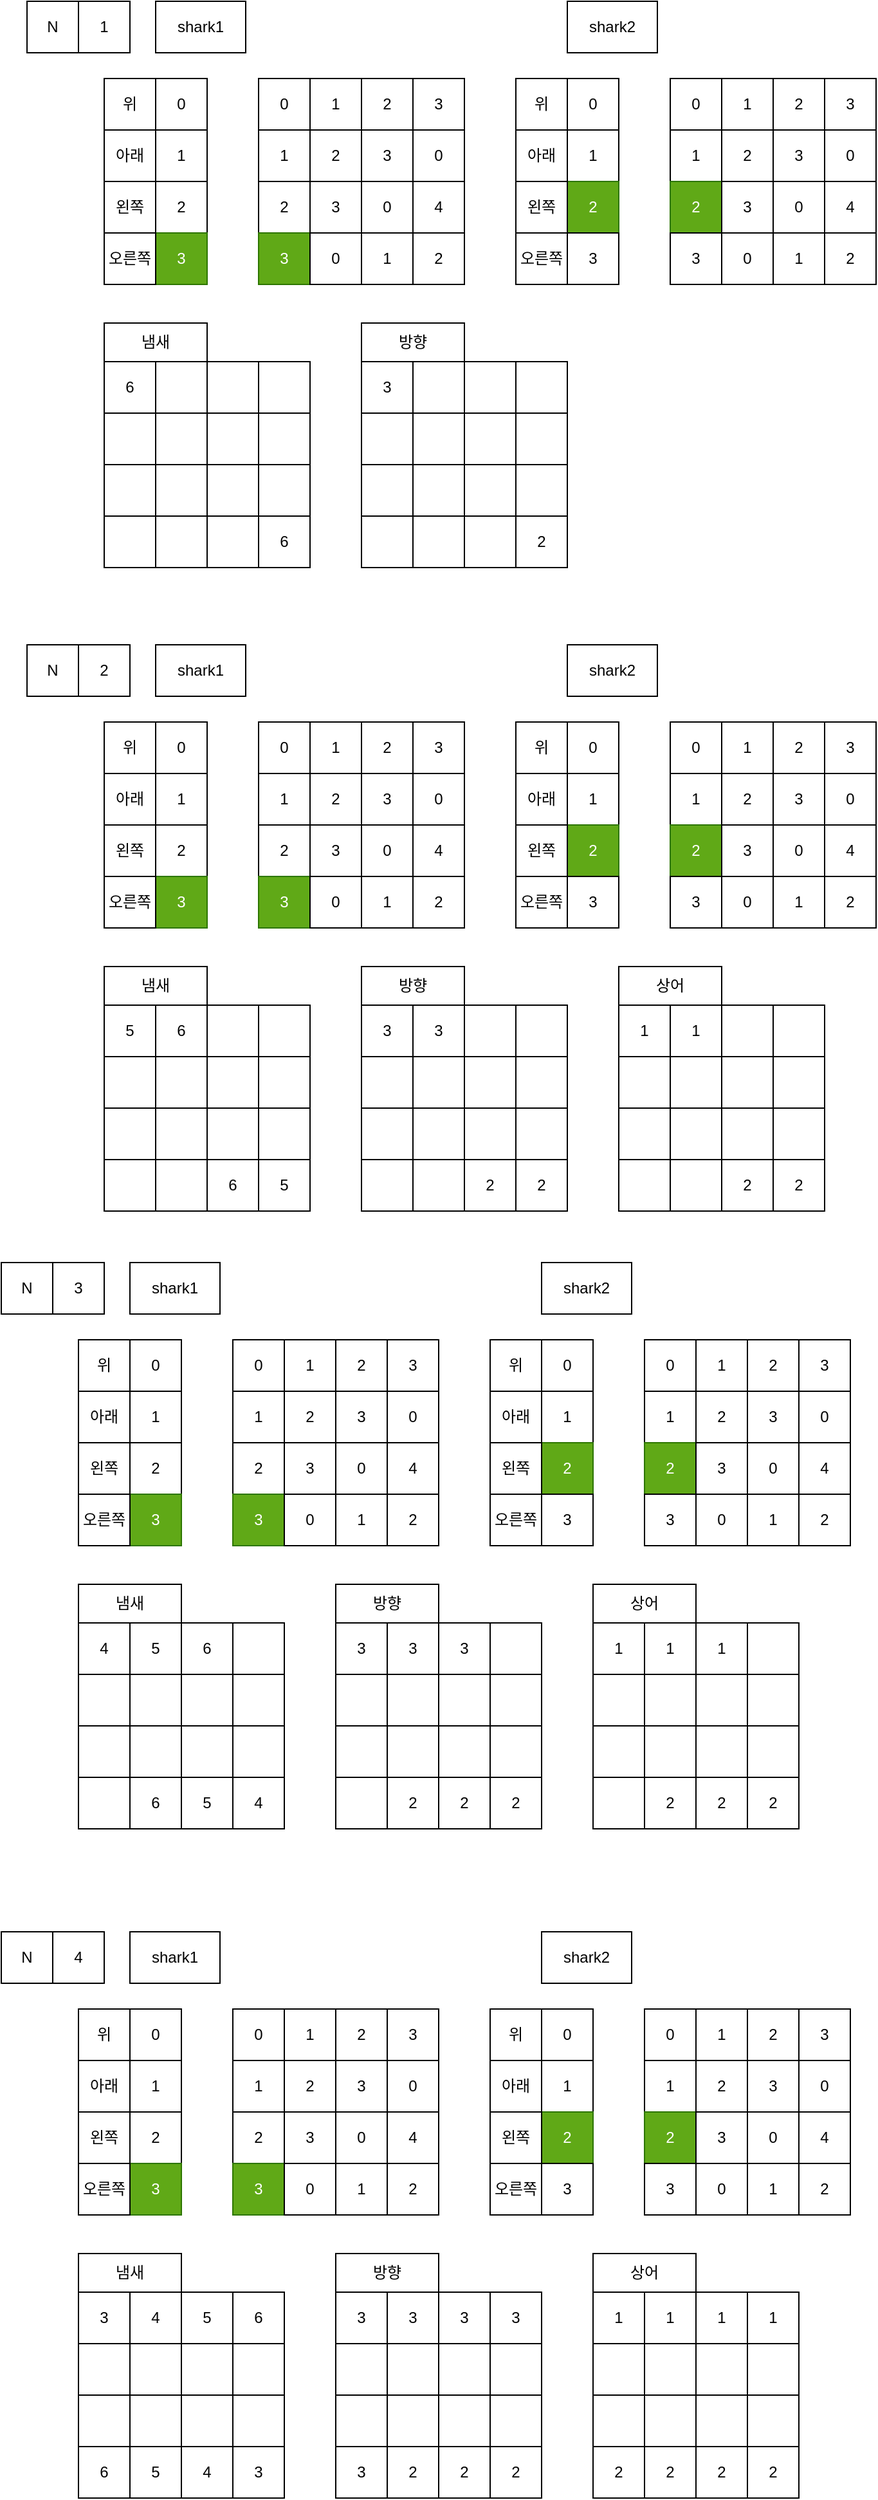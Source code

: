 <mxfile version="15.8.7" type="device"><diagram id="rVn2wYgrde0C039JICCH" name="페이지-1"><mxGraphModel dx="1634" dy="857" grid="1" gridSize="10" guides="1" tooltips="1" connect="1" arrows="1" fold="1" page="1" pageScale="1" pageWidth="10000" pageHeight="10000" math="0" shadow="0"><root><mxCell id="0"/><mxCell id="1" parent="0"/><mxCell id="PAcVbRdyx9PWEEN9WIom-1" value="6" style="rounded=0;whiteSpace=wrap;html=1;" vertex="1" parent="1"><mxGeometry x="560" y="300" width="40" height="40" as="geometry"/></mxCell><mxCell id="PAcVbRdyx9PWEEN9WIom-2" value="0" style="rounded=0;whiteSpace=wrap;html=1;" vertex="1" parent="1"><mxGeometry x="600" y="80" width="40" height="40" as="geometry"/></mxCell><mxCell id="PAcVbRdyx9PWEEN9WIom-3" value="" style="rounded=0;whiteSpace=wrap;html=1;" vertex="1" parent="1"><mxGeometry x="600" y="300" width="40" height="40" as="geometry"/></mxCell><mxCell id="PAcVbRdyx9PWEEN9WIom-4" value="" style="rounded=0;whiteSpace=wrap;html=1;" vertex="1" parent="1"><mxGeometry x="640" y="300" width="40" height="40" as="geometry"/></mxCell><mxCell id="PAcVbRdyx9PWEEN9WIom-5" value="" style="rounded=0;whiteSpace=wrap;html=1;" vertex="1" parent="1"><mxGeometry x="680" y="300" width="40" height="40" as="geometry"/></mxCell><mxCell id="PAcVbRdyx9PWEEN9WIom-6" value="" style="rounded=0;whiteSpace=wrap;html=1;" vertex="1" parent="1"><mxGeometry x="560" y="340" width="40" height="40" as="geometry"/></mxCell><mxCell id="PAcVbRdyx9PWEEN9WIom-7" value="" style="rounded=0;whiteSpace=wrap;html=1;" vertex="1" parent="1"><mxGeometry x="600" y="340" width="40" height="40" as="geometry"/></mxCell><mxCell id="PAcVbRdyx9PWEEN9WIom-8" value="" style="rounded=0;whiteSpace=wrap;html=1;" vertex="1" parent="1"><mxGeometry x="640" y="340" width="40" height="40" as="geometry"/></mxCell><mxCell id="PAcVbRdyx9PWEEN9WIom-9" value="" style="rounded=0;whiteSpace=wrap;html=1;" vertex="1" parent="1"><mxGeometry x="680" y="340" width="40" height="40" as="geometry"/></mxCell><mxCell id="PAcVbRdyx9PWEEN9WIom-10" value="" style="rounded=0;whiteSpace=wrap;html=1;" vertex="1" parent="1"><mxGeometry x="560" y="380" width="40" height="40" as="geometry"/></mxCell><mxCell id="PAcVbRdyx9PWEEN9WIom-11" value="" style="rounded=0;whiteSpace=wrap;html=1;" vertex="1" parent="1"><mxGeometry x="600" y="380" width="40" height="40" as="geometry"/></mxCell><mxCell id="PAcVbRdyx9PWEEN9WIom-12" value="" style="rounded=0;whiteSpace=wrap;html=1;" vertex="1" parent="1"><mxGeometry x="640" y="380" width="40" height="40" as="geometry"/></mxCell><mxCell id="PAcVbRdyx9PWEEN9WIom-13" value="" style="rounded=0;whiteSpace=wrap;html=1;" vertex="1" parent="1"><mxGeometry x="680" y="380" width="40" height="40" as="geometry"/></mxCell><mxCell id="PAcVbRdyx9PWEEN9WIom-14" value="" style="rounded=0;whiteSpace=wrap;html=1;" vertex="1" parent="1"><mxGeometry x="560" y="420" width="40" height="40" as="geometry"/></mxCell><mxCell id="PAcVbRdyx9PWEEN9WIom-15" value="" style="rounded=0;whiteSpace=wrap;html=1;" vertex="1" parent="1"><mxGeometry x="600" y="420" width="40" height="40" as="geometry"/></mxCell><mxCell id="PAcVbRdyx9PWEEN9WIom-16" value="" style="rounded=0;whiteSpace=wrap;html=1;" vertex="1" parent="1"><mxGeometry x="640" y="420" width="40" height="40" as="geometry"/></mxCell><mxCell id="PAcVbRdyx9PWEEN9WIom-17" value="6" style="rounded=0;whiteSpace=wrap;html=1;" vertex="1" parent="1"><mxGeometry x="680" y="420" width="40" height="40" as="geometry"/></mxCell><mxCell id="PAcVbRdyx9PWEEN9WIom-18" value="1" style="rounded=0;whiteSpace=wrap;html=1;" vertex="1" parent="1"><mxGeometry x="600" y="120" width="40" height="40" as="geometry"/></mxCell><mxCell id="PAcVbRdyx9PWEEN9WIom-19" value="2" style="rounded=0;whiteSpace=wrap;html=1;" vertex="1" parent="1"><mxGeometry x="600" y="160" width="40" height="40" as="geometry"/></mxCell><mxCell id="PAcVbRdyx9PWEEN9WIom-20" value="3" style="rounded=0;whiteSpace=wrap;html=1;fillColor=#60a917;fontColor=#ffffff;strokeColor=#2D7600;" vertex="1" parent="1"><mxGeometry x="600" y="200" width="40" height="40" as="geometry"/></mxCell><mxCell id="PAcVbRdyx9PWEEN9WIom-37" value="0" style="rounded=0;whiteSpace=wrap;html=1;" vertex="1" parent="1"><mxGeometry x="920" y="80" width="40" height="40" as="geometry"/></mxCell><mxCell id="PAcVbRdyx9PWEEN9WIom-38" value="1" style="rounded=0;whiteSpace=wrap;html=1;" vertex="1" parent="1"><mxGeometry x="920" y="120" width="40" height="40" as="geometry"/></mxCell><mxCell id="PAcVbRdyx9PWEEN9WIom-39" value="2" style="rounded=0;whiteSpace=wrap;html=1;fillColor=#60a917;fontColor=#ffffff;strokeColor=#2D7600;" vertex="1" parent="1"><mxGeometry x="920" y="160" width="40" height="40" as="geometry"/></mxCell><mxCell id="PAcVbRdyx9PWEEN9WIom-40" value="3" style="rounded=0;whiteSpace=wrap;html=1;" vertex="1" parent="1"><mxGeometry x="920" y="200" width="40" height="40" as="geometry"/></mxCell><mxCell id="PAcVbRdyx9PWEEN9WIom-57" value="shark1" style="rounded=0;whiteSpace=wrap;html=1;" vertex="1" parent="1"><mxGeometry x="600" y="20" width="70" height="40" as="geometry"/></mxCell><mxCell id="PAcVbRdyx9PWEEN9WIom-58" value="shark2" style="rounded=0;whiteSpace=wrap;html=1;" vertex="1" parent="1"><mxGeometry x="920" y="20" width="70" height="40" as="geometry"/></mxCell><mxCell id="PAcVbRdyx9PWEEN9WIom-59" value="냄새" style="rounded=0;whiteSpace=wrap;html=1;" vertex="1" parent="1"><mxGeometry x="560" y="270" width="80" height="30" as="geometry"/></mxCell><mxCell id="PAcVbRdyx9PWEEN9WIom-60" value="3" style="rounded=0;whiteSpace=wrap;html=1;" vertex="1" parent="1"><mxGeometry x="760" y="300" width="40" height="40" as="geometry"/></mxCell><mxCell id="PAcVbRdyx9PWEEN9WIom-61" value="" style="rounded=0;whiteSpace=wrap;html=1;" vertex="1" parent="1"><mxGeometry x="800" y="300" width="40" height="40" as="geometry"/></mxCell><mxCell id="PAcVbRdyx9PWEEN9WIom-62" value="" style="rounded=0;whiteSpace=wrap;html=1;" vertex="1" parent="1"><mxGeometry x="840" y="300" width="40" height="40" as="geometry"/></mxCell><mxCell id="PAcVbRdyx9PWEEN9WIom-63" value="" style="rounded=0;whiteSpace=wrap;html=1;" vertex="1" parent="1"><mxGeometry x="880" y="300" width="40" height="40" as="geometry"/></mxCell><mxCell id="PAcVbRdyx9PWEEN9WIom-64" value="" style="rounded=0;whiteSpace=wrap;html=1;" vertex="1" parent="1"><mxGeometry x="760" y="340" width="40" height="40" as="geometry"/></mxCell><mxCell id="PAcVbRdyx9PWEEN9WIom-65" value="" style="rounded=0;whiteSpace=wrap;html=1;" vertex="1" parent="1"><mxGeometry x="800" y="340" width="40" height="40" as="geometry"/></mxCell><mxCell id="PAcVbRdyx9PWEEN9WIom-66" value="" style="rounded=0;whiteSpace=wrap;html=1;" vertex="1" parent="1"><mxGeometry x="840" y="340" width="40" height="40" as="geometry"/></mxCell><mxCell id="PAcVbRdyx9PWEEN9WIom-67" value="" style="rounded=0;whiteSpace=wrap;html=1;" vertex="1" parent="1"><mxGeometry x="880" y="340" width="40" height="40" as="geometry"/></mxCell><mxCell id="PAcVbRdyx9PWEEN9WIom-68" value="" style="rounded=0;whiteSpace=wrap;html=1;" vertex="1" parent="1"><mxGeometry x="760" y="380" width="40" height="40" as="geometry"/></mxCell><mxCell id="PAcVbRdyx9PWEEN9WIom-69" value="" style="rounded=0;whiteSpace=wrap;html=1;" vertex="1" parent="1"><mxGeometry x="800" y="380" width="40" height="40" as="geometry"/></mxCell><mxCell id="PAcVbRdyx9PWEEN9WIom-70" value="" style="rounded=0;whiteSpace=wrap;html=1;" vertex="1" parent="1"><mxGeometry x="840" y="380" width="40" height="40" as="geometry"/></mxCell><mxCell id="PAcVbRdyx9PWEEN9WIom-71" value="" style="rounded=0;whiteSpace=wrap;html=1;" vertex="1" parent="1"><mxGeometry x="880" y="380" width="40" height="40" as="geometry"/></mxCell><mxCell id="PAcVbRdyx9PWEEN9WIom-72" value="" style="rounded=0;whiteSpace=wrap;html=1;" vertex="1" parent="1"><mxGeometry x="760" y="420" width="40" height="40" as="geometry"/></mxCell><mxCell id="PAcVbRdyx9PWEEN9WIom-73" value="" style="rounded=0;whiteSpace=wrap;html=1;" vertex="1" parent="1"><mxGeometry x="800" y="420" width="40" height="40" as="geometry"/></mxCell><mxCell id="PAcVbRdyx9PWEEN9WIom-74" value="" style="rounded=0;whiteSpace=wrap;html=1;" vertex="1" parent="1"><mxGeometry x="840" y="420" width="40" height="40" as="geometry"/></mxCell><mxCell id="PAcVbRdyx9PWEEN9WIom-75" value="2" style="rounded=0;whiteSpace=wrap;html=1;" vertex="1" parent="1"><mxGeometry x="880" y="420" width="40" height="40" as="geometry"/></mxCell><mxCell id="PAcVbRdyx9PWEEN9WIom-76" value="방향" style="rounded=0;whiteSpace=wrap;html=1;" vertex="1" parent="1"><mxGeometry x="760" y="270" width="80" height="30" as="geometry"/></mxCell><mxCell id="PAcVbRdyx9PWEEN9WIom-77" value="위" style="rounded=0;whiteSpace=wrap;html=1;" vertex="1" parent="1"><mxGeometry x="560" y="80" width="40" height="40" as="geometry"/></mxCell><mxCell id="PAcVbRdyx9PWEEN9WIom-78" value="아래" style="rounded=0;whiteSpace=wrap;html=1;" vertex="1" parent="1"><mxGeometry x="560" y="120" width="40" height="40" as="geometry"/></mxCell><mxCell id="PAcVbRdyx9PWEEN9WIom-79" value="왼쪽" style="rounded=0;whiteSpace=wrap;html=1;" vertex="1" parent="1"><mxGeometry x="560" y="160" width="40" height="40" as="geometry"/></mxCell><mxCell id="PAcVbRdyx9PWEEN9WIom-80" value="오른쪽" style="rounded=0;whiteSpace=wrap;html=1;" vertex="1" parent="1"><mxGeometry x="560" y="200" width="40" height="40" as="geometry"/></mxCell><mxCell id="PAcVbRdyx9PWEEN9WIom-81" value="위" style="rounded=0;whiteSpace=wrap;html=1;" vertex="1" parent="1"><mxGeometry x="880" y="80" width="40" height="40" as="geometry"/></mxCell><mxCell id="PAcVbRdyx9PWEEN9WIom-82" value="아래" style="rounded=0;whiteSpace=wrap;html=1;" vertex="1" parent="1"><mxGeometry x="880" y="120" width="40" height="40" as="geometry"/></mxCell><mxCell id="PAcVbRdyx9PWEEN9WIom-83" value="왼쪽" style="rounded=0;whiteSpace=wrap;html=1;" vertex="1" parent="1"><mxGeometry x="880" y="160" width="40" height="40" as="geometry"/></mxCell><mxCell id="PAcVbRdyx9PWEEN9WIom-84" value="오른쪽" style="rounded=0;whiteSpace=wrap;html=1;" vertex="1" parent="1"><mxGeometry x="880" y="200" width="40" height="40" as="geometry"/></mxCell><mxCell id="PAcVbRdyx9PWEEN9WIom-85" value="5" style="rounded=0;whiteSpace=wrap;html=1;" vertex="1" parent="1"><mxGeometry x="560" y="800" width="40" height="40" as="geometry"/></mxCell><mxCell id="PAcVbRdyx9PWEEN9WIom-86" value="0" style="rounded=0;whiteSpace=wrap;html=1;" vertex="1" parent="1"><mxGeometry x="600" y="580" width="40" height="40" as="geometry"/></mxCell><mxCell id="PAcVbRdyx9PWEEN9WIom-87" value="6" style="rounded=0;whiteSpace=wrap;html=1;" vertex="1" parent="1"><mxGeometry x="600" y="800" width="40" height="40" as="geometry"/></mxCell><mxCell id="PAcVbRdyx9PWEEN9WIom-88" value="" style="rounded=0;whiteSpace=wrap;html=1;" vertex="1" parent="1"><mxGeometry x="640" y="800" width="40" height="40" as="geometry"/></mxCell><mxCell id="PAcVbRdyx9PWEEN9WIom-89" value="" style="rounded=0;whiteSpace=wrap;html=1;" vertex="1" parent="1"><mxGeometry x="680" y="800" width="40" height="40" as="geometry"/></mxCell><mxCell id="PAcVbRdyx9PWEEN9WIom-90" value="" style="rounded=0;whiteSpace=wrap;html=1;" vertex="1" parent="1"><mxGeometry x="560" y="840" width="40" height="40" as="geometry"/></mxCell><mxCell id="PAcVbRdyx9PWEEN9WIom-91" value="" style="rounded=0;whiteSpace=wrap;html=1;" vertex="1" parent="1"><mxGeometry x="600" y="840" width="40" height="40" as="geometry"/></mxCell><mxCell id="PAcVbRdyx9PWEEN9WIom-92" value="" style="rounded=0;whiteSpace=wrap;html=1;" vertex="1" parent="1"><mxGeometry x="640" y="840" width="40" height="40" as="geometry"/></mxCell><mxCell id="PAcVbRdyx9PWEEN9WIom-93" value="" style="rounded=0;whiteSpace=wrap;html=1;" vertex="1" parent="1"><mxGeometry x="680" y="840" width="40" height="40" as="geometry"/></mxCell><mxCell id="PAcVbRdyx9PWEEN9WIom-94" value="" style="rounded=0;whiteSpace=wrap;html=1;" vertex="1" parent="1"><mxGeometry x="560" y="880" width="40" height="40" as="geometry"/></mxCell><mxCell id="PAcVbRdyx9PWEEN9WIom-95" value="" style="rounded=0;whiteSpace=wrap;html=1;" vertex="1" parent="1"><mxGeometry x="600" y="880" width="40" height="40" as="geometry"/></mxCell><mxCell id="PAcVbRdyx9PWEEN9WIom-96" value="" style="rounded=0;whiteSpace=wrap;html=1;" vertex="1" parent="1"><mxGeometry x="640" y="880" width="40" height="40" as="geometry"/></mxCell><mxCell id="PAcVbRdyx9PWEEN9WIom-97" value="" style="rounded=0;whiteSpace=wrap;html=1;" vertex="1" parent="1"><mxGeometry x="680" y="880" width="40" height="40" as="geometry"/></mxCell><mxCell id="PAcVbRdyx9PWEEN9WIom-98" value="" style="rounded=0;whiteSpace=wrap;html=1;" vertex="1" parent="1"><mxGeometry x="560" y="920" width="40" height="40" as="geometry"/></mxCell><mxCell id="PAcVbRdyx9PWEEN9WIom-99" value="" style="rounded=0;whiteSpace=wrap;html=1;" vertex="1" parent="1"><mxGeometry x="600" y="920" width="40" height="40" as="geometry"/></mxCell><mxCell id="PAcVbRdyx9PWEEN9WIom-100" value="6" style="rounded=0;whiteSpace=wrap;html=1;" vertex="1" parent="1"><mxGeometry x="640" y="920" width="40" height="40" as="geometry"/></mxCell><mxCell id="PAcVbRdyx9PWEEN9WIom-101" value="5" style="rounded=0;whiteSpace=wrap;html=1;" vertex="1" parent="1"><mxGeometry x="680" y="920" width="40" height="40" as="geometry"/></mxCell><mxCell id="PAcVbRdyx9PWEEN9WIom-102" value="1" style="rounded=0;whiteSpace=wrap;html=1;" vertex="1" parent="1"><mxGeometry x="600" y="620" width="40" height="40" as="geometry"/></mxCell><mxCell id="PAcVbRdyx9PWEEN9WIom-103" value="2" style="rounded=0;whiteSpace=wrap;html=1;" vertex="1" parent="1"><mxGeometry x="600" y="660" width="40" height="40" as="geometry"/></mxCell><mxCell id="PAcVbRdyx9PWEEN9WIom-104" value="3" style="rounded=0;whiteSpace=wrap;html=1;fillColor=#60a917;fontColor=#ffffff;strokeColor=#2D7600;" vertex="1" parent="1"><mxGeometry x="600" y="700" width="40" height="40" as="geometry"/></mxCell><mxCell id="PAcVbRdyx9PWEEN9WIom-105" value="0" style="rounded=0;whiteSpace=wrap;html=1;" vertex="1" parent="1"><mxGeometry x="680" y="580" width="40" height="40" as="geometry"/></mxCell><mxCell id="PAcVbRdyx9PWEEN9WIom-106" value="1" style="rounded=0;whiteSpace=wrap;html=1;" vertex="1" parent="1"><mxGeometry x="680" y="620" width="40" height="40" as="geometry"/></mxCell><mxCell id="PAcVbRdyx9PWEEN9WIom-107" value="2" style="rounded=0;whiteSpace=wrap;html=1;" vertex="1" parent="1"><mxGeometry x="680" y="660" width="40" height="40" as="geometry"/></mxCell><mxCell id="PAcVbRdyx9PWEEN9WIom-108" value="3" style="rounded=0;whiteSpace=wrap;html=1;fillColor=#60a917;fontColor=#ffffff;strokeColor=#2D7600;" vertex="1" parent="1"><mxGeometry x="680" y="700" width="40" height="40" as="geometry"/></mxCell><mxCell id="PAcVbRdyx9PWEEN9WIom-109" value="1" style="rounded=0;whiteSpace=wrap;html=1;" vertex="1" parent="1"><mxGeometry x="720" y="580" width="40" height="40" as="geometry"/></mxCell><mxCell id="PAcVbRdyx9PWEEN9WIom-110" value="2" style="rounded=0;whiteSpace=wrap;html=1;" vertex="1" parent="1"><mxGeometry x="720" y="620" width="40" height="40" as="geometry"/></mxCell><mxCell id="PAcVbRdyx9PWEEN9WIom-111" value="3" style="rounded=0;whiteSpace=wrap;html=1;" vertex="1" parent="1"><mxGeometry x="720" y="660" width="40" height="40" as="geometry"/></mxCell><mxCell id="PAcVbRdyx9PWEEN9WIom-112" value="0" style="rounded=0;whiteSpace=wrap;html=1;" vertex="1" parent="1"><mxGeometry x="720" y="700" width="40" height="40" as="geometry"/></mxCell><mxCell id="PAcVbRdyx9PWEEN9WIom-113" value="2" style="rounded=0;whiteSpace=wrap;html=1;" vertex="1" parent="1"><mxGeometry x="760" y="580" width="40" height="40" as="geometry"/></mxCell><mxCell id="PAcVbRdyx9PWEEN9WIom-114" value="3" style="rounded=0;whiteSpace=wrap;html=1;" vertex="1" parent="1"><mxGeometry x="760" y="620" width="40" height="40" as="geometry"/></mxCell><mxCell id="PAcVbRdyx9PWEEN9WIom-115" value="0" style="rounded=0;whiteSpace=wrap;html=1;" vertex="1" parent="1"><mxGeometry x="760" y="660" width="40" height="40" as="geometry"/></mxCell><mxCell id="PAcVbRdyx9PWEEN9WIom-116" value="1" style="rounded=0;whiteSpace=wrap;html=1;" vertex="1" parent="1"><mxGeometry x="760" y="700" width="40" height="40" as="geometry"/></mxCell><mxCell id="PAcVbRdyx9PWEEN9WIom-117" value="3" style="rounded=0;whiteSpace=wrap;html=1;" vertex="1" parent="1"><mxGeometry x="800" y="580" width="40" height="40" as="geometry"/></mxCell><mxCell id="PAcVbRdyx9PWEEN9WIom-118" value="0" style="rounded=0;whiteSpace=wrap;html=1;" vertex="1" parent="1"><mxGeometry x="800" y="620" width="40" height="40" as="geometry"/></mxCell><mxCell id="PAcVbRdyx9PWEEN9WIom-119" value="4" style="rounded=0;whiteSpace=wrap;html=1;" vertex="1" parent="1"><mxGeometry x="800" y="660" width="40" height="40" as="geometry"/></mxCell><mxCell id="PAcVbRdyx9PWEEN9WIom-120" value="2" style="rounded=0;whiteSpace=wrap;html=1;" vertex="1" parent="1"><mxGeometry x="800" y="700" width="40" height="40" as="geometry"/></mxCell><mxCell id="PAcVbRdyx9PWEEN9WIom-121" value="0" style="rounded=0;whiteSpace=wrap;html=1;" vertex="1" parent="1"><mxGeometry x="920" y="580" width="40" height="40" as="geometry"/></mxCell><mxCell id="PAcVbRdyx9PWEEN9WIom-122" value="1" style="rounded=0;whiteSpace=wrap;html=1;" vertex="1" parent="1"><mxGeometry x="920" y="620" width="40" height="40" as="geometry"/></mxCell><mxCell id="PAcVbRdyx9PWEEN9WIom-123" value="2" style="rounded=0;whiteSpace=wrap;html=1;fillColor=#60a917;fontColor=#ffffff;strokeColor=#2D7600;" vertex="1" parent="1"><mxGeometry x="920" y="660" width="40" height="40" as="geometry"/></mxCell><mxCell id="PAcVbRdyx9PWEEN9WIom-124" value="3" style="rounded=0;whiteSpace=wrap;html=1;" vertex="1" parent="1"><mxGeometry x="920" y="700" width="40" height="40" as="geometry"/></mxCell><mxCell id="PAcVbRdyx9PWEEN9WIom-141" value="shark1" style="rounded=0;whiteSpace=wrap;html=1;" vertex="1" parent="1"><mxGeometry x="600" y="520" width="70" height="40" as="geometry"/></mxCell><mxCell id="PAcVbRdyx9PWEEN9WIom-142" value="shark2" style="rounded=0;whiteSpace=wrap;html=1;" vertex="1" parent="1"><mxGeometry x="920" y="520" width="70" height="40" as="geometry"/></mxCell><mxCell id="PAcVbRdyx9PWEEN9WIom-143" value="냄새" style="rounded=0;whiteSpace=wrap;html=1;" vertex="1" parent="1"><mxGeometry x="560" y="770" width="80" height="30" as="geometry"/></mxCell><mxCell id="PAcVbRdyx9PWEEN9WIom-144" value="3" style="rounded=0;whiteSpace=wrap;html=1;" vertex="1" parent="1"><mxGeometry x="760" y="800" width="40" height="40" as="geometry"/></mxCell><mxCell id="PAcVbRdyx9PWEEN9WIom-145" value="3" style="rounded=0;whiteSpace=wrap;html=1;" vertex="1" parent="1"><mxGeometry x="800" y="800" width="40" height="40" as="geometry"/></mxCell><mxCell id="PAcVbRdyx9PWEEN9WIom-146" value="" style="rounded=0;whiteSpace=wrap;html=1;" vertex="1" parent="1"><mxGeometry x="840" y="800" width="40" height="40" as="geometry"/></mxCell><mxCell id="PAcVbRdyx9PWEEN9WIom-147" value="" style="rounded=0;whiteSpace=wrap;html=1;" vertex="1" parent="1"><mxGeometry x="880" y="800" width="40" height="40" as="geometry"/></mxCell><mxCell id="PAcVbRdyx9PWEEN9WIom-148" value="" style="rounded=0;whiteSpace=wrap;html=1;" vertex="1" parent="1"><mxGeometry x="760" y="840" width="40" height="40" as="geometry"/></mxCell><mxCell id="PAcVbRdyx9PWEEN9WIom-149" value="" style="rounded=0;whiteSpace=wrap;html=1;" vertex="1" parent="1"><mxGeometry x="800" y="840" width="40" height="40" as="geometry"/></mxCell><mxCell id="PAcVbRdyx9PWEEN9WIom-150" value="" style="rounded=0;whiteSpace=wrap;html=1;" vertex="1" parent="1"><mxGeometry x="840" y="840" width="40" height="40" as="geometry"/></mxCell><mxCell id="PAcVbRdyx9PWEEN9WIom-151" value="" style="rounded=0;whiteSpace=wrap;html=1;" vertex="1" parent="1"><mxGeometry x="880" y="840" width="40" height="40" as="geometry"/></mxCell><mxCell id="PAcVbRdyx9PWEEN9WIom-152" value="" style="rounded=0;whiteSpace=wrap;html=1;" vertex="1" parent="1"><mxGeometry x="760" y="880" width="40" height="40" as="geometry"/></mxCell><mxCell id="PAcVbRdyx9PWEEN9WIom-153" value="" style="rounded=0;whiteSpace=wrap;html=1;" vertex="1" parent="1"><mxGeometry x="800" y="880" width="40" height="40" as="geometry"/></mxCell><mxCell id="PAcVbRdyx9PWEEN9WIom-154" value="" style="rounded=0;whiteSpace=wrap;html=1;" vertex="1" parent="1"><mxGeometry x="840" y="880" width="40" height="40" as="geometry"/></mxCell><mxCell id="PAcVbRdyx9PWEEN9WIom-155" value="" style="rounded=0;whiteSpace=wrap;html=1;" vertex="1" parent="1"><mxGeometry x="880" y="880" width="40" height="40" as="geometry"/></mxCell><mxCell id="PAcVbRdyx9PWEEN9WIom-156" value="" style="rounded=0;whiteSpace=wrap;html=1;" vertex="1" parent="1"><mxGeometry x="760" y="920" width="40" height="40" as="geometry"/></mxCell><mxCell id="PAcVbRdyx9PWEEN9WIom-157" value="" style="rounded=0;whiteSpace=wrap;html=1;" vertex="1" parent="1"><mxGeometry x="800" y="920" width="40" height="40" as="geometry"/></mxCell><mxCell id="PAcVbRdyx9PWEEN9WIom-158" value="2" style="rounded=0;whiteSpace=wrap;html=1;" vertex="1" parent="1"><mxGeometry x="840" y="920" width="40" height="40" as="geometry"/></mxCell><mxCell id="PAcVbRdyx9PWEEN9WIom-159" value="2" style="rounded=0;whiteSpace=wrap;html=1;" vertex="1" parent="1"><mxGeometry x="880" y="920" width="40" height="40" as="geometry"/></mxCell><mxCell id="PAcVbRdyx9PWEEN9WIom-160" value="방향" style="rounded=0;whiteSpace=wrap;html=1;" vertex="1" parent="1"><mxGeometry x="760" y="770" width="80" height="30" as="geometry"/></mxCell><mxCell id="PAcVbRdyx9PWEEN9WIom-161" value="위" style="rounded=0;whiteSpace=wrap;html=1;" vertex="1" parent="1"><mxGeometry x="560" y="580" width="40" height="40" as="geometry"/></mxCell><mxCell id="PAcVbRdyx9PWEEN9WIom-162" value="아래" style="rounded=0;whiteSpace=wrap;html=1;" vertex="1" parent="1"><mxGeometry x="560" y="620" width="40" height="40" as="geometry"/></mxCell><mxCell id="PAcVbRdyx9PWEEN9WIom-163" value="왼쪽" style="rounded=0;whiteSpace=wrap;html=1;" vertex="1" parent="1"><mxGeometry x="560" y="660" width="40" height="40" as="geometry"/></mxCell><mxCell id="PAcVbRdyx9PWEEN9WIom-164" value="오른쪽" style="rounded=0;whiteSpace=wrap;html=1;" vertex="1" parent="1"><mxGeometry x="560" y="700" width="40" height="40" as="geometry"/></mxCell><mxCell id="PAcVbRdyx9PWEEN9WIom-165" value="위" style="rounded=0;whiteSpace=wrap;html=1;" vertex="1" parent="1"><mxGeometry x="880" y="580" width="40" height="40" as="geometry"/></mxCell><mxCell id="PAcVbRdyx9PWEEN9WIom-166" value="아래" style="rounded=0;whiteSpace=wrap;html=1;" vertex="1" parent="1"><mxGeometry x="880" y="620" width="40" height="40" as="geometry"/></mxCell><mxCell id="PAcVbRdyx9PWEEN9WIom-167" value="왼쪽" style="rounded=0;whiteSpace=wrap;html=1;" vertex="1" parent="1"><mxGeometry x="880" y="660" width="40" height="40" as="geometry"/></mxCell><mxCell id="PAcVbRdyx9PWEEN9WIom-168" value="오른쪽" style="rounded=0;whiteSpace=wrap;html=1;" vertex="1" parent="1"><mxGeometry x="880" y="700" width="40" height="40" as="geometry"/></mxCell><mxCell id="PAcVbRdyx9PWEEN9WIom-186" value="1" style="rounded=0;whiteSpace=wrap;html=1;" vertex="1" parent="1"><mxGeometry x="960" y="800" width="40" height="40" as="geometry"/></mxCell><mxCell id="PAcVbRdyx9PWEEN9WIom-187" value="1" style="rounded=0;whiteSpace=wrap;html=1;" vertex="1" parent="1"><mxGeometry x="1000" y="800" width="40" height="40" as="geometry"/></mxCell><mxCell id="PAcVbRdyx9PWEEN9WIom-188" value="" style="rounded=0;whiteSpace=wrap;html=1;" vertex="1" parent="1"><mxGeometry x="1040" y="800" width="40" height="40" as="geometry"/></mxCell><mxCell id="PAcVbRdyx9PWEEN9WIom-189" value="" style="rounded=0;whiteSpace=wrap;html=1;" vertex="1" parent="1"><mxGeometry x="1080" y="800" width="40" height="40" as="geometry"/></mxCell><mxCell id="PAcVbRdyx9PWEEN9WIom-190" value="" style="rounded=0;whiteSpace=wrap;html=1;" vertex="1" parent="1"><mxGeometry x="960" y="840" width="40" height="40" as="geometry"/></mxCell><mxCell id="PAcVbRdyx9PWEEN9WIom-191" value="" style="rounded=0;whiteSpace=wrap;html=1;" vertex="1" parent="1"><mxGeometry x="1000" y="840" width="40" height="40" as="geometry"/></mxCell><mxCell id="PAcVbRdyx9PWEEN9WIom-192" value="" style="rounded=0;whiteSpace=wrap;html=1;" vertex="1" parent="1"><mxGeometry x="1040" y="840" width="40" height="40" as="geometry"/></mxCell><mxCell id="PAcVbRdyx9PWEEN9WIom-193" value="" style="rounded=0;whiteSpace=wrap;html=1;" vertex="1" parent="1"><mxGeometry x="1080" y="840" width="40" height="40" as="geometry"/></mxCell><mxCell id="PAcVbRdyx9PWEEN9WIom-194" value="" style="rounded=0;whiteSpace=wrap;html=1;" vertex="1" parent="1"><mxGeometry x="960" y="880" width="40" height="40" as="geometry"/></mxCell><mxCell id="PAcVbRdyx9PWEEN9WIom-195" value="" style="rounded=0;whiteSpace=wrap;html=1;" vertex="1" parent="1"><mxGeometry x="1000" y="880" width="40" height="40" as="geometry"/></mxCell><mxCell id="PAcVbRdyx9PWEEN9WIom-196" value="" style="rounded=0;whiteSpace=wrap;html=1;" vertex="1" parent="1"><mxGeometry x="1040" y="880" width="40" height="40" as="geometry"/></mxCell><mxCell id="PAcVbRdyx9PWEEN9WIom-197" value="" style="rounded=0;whiteSpace=wrap;html=1;" vertex="1" parent="1"><mxGeometry x="1080" y="880" width="40" height="40" as="geometry"/></mxCell><mxCell id="PAcVbRdyx9PWEEN9WIom-198" value="" style="rounded=0;whiteSpace=wrap;html=1;" vertex="1" parent="1"><mxGeometry x="960" y="920" width="40" height="40" as="geometry"/></mxCell><mxCell id="PAcVbRdyx9PWEEN9WIom-199" value="" style="rounded=0;whiteSpace=wrap;html=1;" vertex="1" parent="1"><mxGeometry x="1000" y="920" width="40" height="40" as="geometry"/></mxCell><mxCell id="PAcVbRdyx9PWEEN9WIom-200" value="2" style="rounded=0;whiteSpace=wrap;html=1;" vertex="1" parent="1"><mxGeometry x="1040" y="920" width="40" height="40" as="geometry"/></mxCell><mxCell id="PAcVbRdyx9PWEEN9WIom-201" value="2" style="rounded=0;whiteSpace=wrap;html=1;" vertex="1" parent="1"><mxGeometry x="1080" y="920" width="40" height="40" as="geometry"/></mxCell><mxCell id="PAcVbRdyx9PWEEN9WIom-202" value="상어" style="rounded=0;whiteSpace=wrap;html=1;" vertex="1" parent="1"><mxGeometry x="960" y="770" width="80" height="30" as="geometry"/></mxCell><mxCell id="PAcVbRdyx9PWEEN9WIom-203" value="0" style="rounded=0;whiteSpace=wrap;html=1;" vertex="1" parent="1"><mxGeometry x="1000" y="580" width="40" height="40" as="geometry"/></mxCell><mxCell id="PAcVbRdyx9PWEEN9WIom-204" value="1" style="rounded=0;whiteSpace=wrap;html=1;" vertex="1" parent="1"><mxGeometry x="1000" y="620" width="40" height="40" as="geometry"/></mxCell><mxCell id="PAcVbRdyx9PWEEN9WIom-205" value="2" style="rounded=0;whiteSpace=wrap;html=1;fillColor=#60a917;fontColor=#ffffff;strokeColor=#2D7600;" vertex="1" parent="1"><mxGeometry x="1000" y="660" width="40" height="40" as="geometry"/></mxCell><mxCell id="PAcVbRdyx9PWEEN9WIom-206" value="3" style="rounded=0;whiteSpace=wrap;html=1;" vertex="1" parent="1"><mxGeometry x="1000" y="700" width="40" height="40" as="geometry"/></mxCell><mxCell id="PAcVbRdyx9PWEEN9WIom-207" value="1" style="rounded=0;whiteSpace=wrap;html=1;" vertex="1" parent="1"><mxGeometry x="1040" y="580" width="40" height="40" as="geometry"/></mxCell><mxCell id="PAcVbRdyx9PWEEN9WIom-208" value="2" style="rounded=0;whiteSpace=wrap;html=1;" vertex="1" parent="1"><mxGeometry x="1040" y="620" width="40" height="40" as="geometry"/></mxCell><mxCell id="PAcVbRdyx9PWEEN9WIom-209" value="3" style="rounded=0;whiteSpace=wrap;html=1;" vertex="1" parent="1"><mxGeometry x="1040" y="660" width="40" height="40" as="geometry"/></mxCell><mxCell id="PAcVbRdyx9PWEEN9WIom-210" value="0" style="rounded=0;whiteSpace=wrap;html=1;" vertex="1" parent="1"><mxGeometry x="1040" y="700" width="40" height="40" as="geometry"/></mxCell><mxCell id="PAcVbRdyx9PWEEN9WIom-211" value="2" style="rounded=0;whiteSpace=wrap;html=1;" vertex="1" parent="1"><mxGeometry x="1080" y="580" width="40" height="40" as="geometry"/></mxCell><mxCell id="PAcVbRdyx9PWEEN9WIom-212" value="3" style="rounded=0;whiteSpace=wrap;html=1;" vertex="1" parent="1"><mxGeometry x="1080" y="620" width="40" height="40" as="geometry"/></mxCell><mxCell id="PAcVbRdyx9PWEEN9WIom-213" value="0" style="rounded=0;whiteSpace=wrap;html=1;" vertex="1" parent="1"><mxGeometry x="1080" y="660" width="40" height="40" as="geometry"/></mxCell><mxCell id="PAcVbRdyx9PWEEN9WIom-214" value="1" style="rounded=0;whiteSpace=wrap;html=1;" vertex="1" parent="1"><mxGeometry x="1080" y="700" width="40" height="40" as="geometry"/></mxCell><mxCell id="PAcVbRdyx9PWEEN9WIom-215" value="3" style="rounded=0;whiteSpace=wrap;html=1;" vertex="1" parent="1"><mxGeometry x="1120" y="580" width="40" height="40" as="geometry"/></mxCell><mxCell id="PAcVbRdyx9PWEEN9WIom-216" value="0" style="rounded=0;whiteSpace=wrap;html=1;" vertex="1" parent="1"><mxGeometry x="1120" y="620" width="40" height="40" as="geometry"/></mxCell><mxCell id="PAcVbRdyx9PWEEN9WIom-217" value="4" style="rounded=0;whiteSpace=wrap;html=1;" vertex="1" parent="1"><mxGeometry x="1120" y="660" width="40" height="40" as="geometry"/></mxCell><mxCell id="PAcVbRdyx9PWEEN9WIom-218" value="2" style="rounded=0;whiteSpace=wrap;html=1;" vertex="1" parent="1"><mxGeometry x="1120" y="700" width="40" height="40" as="geometry"/></mxCell><mxCell id="PAcVbRdyx9PWEEN9WIom-219" value="0" style="rounded=0;whiteSpace=wrap;html=1;" vertex="1" parent="1"><mxGeometry x="680" y="80" width="40" height="40" as="geometry"/></mxCell><mxCell id="PAcVbRdyx9PWEEN9WIom-220" value="1" style="rounded=0;whiteSpace=wrap;html=1;" vertex="1" parent="1"><mxGeometry x="680" y="120" width="40" height="40" as="geometry"/></mxCell><mxCell id="PAcVbRdyx9PWEEN9WIom-221" value="2" style="rounded=0;whiteSpace=wrap;html=1;" vertex="1" parent="1"><mxGeometry x="680" y="160" width="40" height="40" as="geometry"/></mxCell><mxCell id="PAcVbRdyx9PWEEN9WIom-222" value="3" style="rounded=0;whiteSpace=wrap;html=1;fillColor=#60a917;fontColor=#ffffff;strokeColor=#2D7600;" vertex="1" parent="1"><mxGeometry x="680" y="200" width="40" height="40" as="geometry"/></mxCell><mxCell id="PAcVbRdyx9PWEEN9WIom-223" value="1" style="rounded=0;whiteSpace=wrap;html=1;" vertex="1" parent="1"><mxGeometry x="720" y="80" width="40" height="40" as="geometry"/></mxCell><mxCell id="PAcVbRdyx9PWEEN9WIom-224" value="2" style="rounded=0;whiteSpace=wrap;html=1;" vertex="1" parent="1"><mxGeometry x="720" y="120" width="40" height="40" as="geometry"/></mxCell><mxCell id="PAcVbRdyx9PWEEN9WIom-225" value="3" style="rounded=0;whiteSpace=wrap;html=1;" vertex="1" parent="1"><mxGeometry x="720" y="160" width="40" height="40" as="geometry"/></mxCell><mxCell id="PAcVbRdyx9PWEEN9WIom-226" value="0" style="rounded=0;whiteSpace=wrap;html=1;" vertex="1" parent="1"><mxGeometry x="720" y="200" width="40" height="40" as="geometry"/></mxCell><mxCell id="PAcVbRdyx9PWEEN9WIom-227" value="2" style="rounded=0;whiteSpace=wrap;html=1;" vertex="1" parent="1"><mxGeometry x="760" y="80" width="40" height="40" as="geometry"/></mxCell><mxCell id="PAcVbRdyx9PWEEN9WIom-228" value="3" style="rounded=0;whiteSpace=wrap;html=1;" vertex="1" parent="1"><mxGeometry x="760" y="120" width="40" height="40" as="geometry"/></mxCell><mxCell id="PAcVbRdyx9PWEEN9WIom-229" value="0" style="rounded=0;whiteSpace=wrap;html=1;" vertex="1" parent="1"><mxGeometry x="760" y="160" width="40" height="40" as="geometry"/></mxCell><mxCell id="PAcVbRdyx9PWEEN9WIom-230" value="1" style="rounded=0;whiteSpace=wrap;html=1;" vertex="1" parent="1"><mxGeometry x="760" y="200" width="40" height="40" as="geometry"/></mxCell><mxCell id="PAcVbRdyx9PWEEN9WIom-231" value="3" style="rounded=0;whiteSpace=wrap;html=1;" vertex="1" parent="1"><mxGeometry x="800" y="80" width="40" height="40" as="geometry"/></mxCell><mxCell id="PAcVbRdyx9PWEEN9WIom-232" value="0" style="rounded=0;whiteSpace=wrap;html=1;" vertex="1" parent="1"><mxGeometry x="800" y="120" width="40" height="40" as="geometry"/></mxCell><mxCell id="PAcVbRdyx9PWEEN9WIom-233" value="4" style="rounded=0;whiteSpace=wrap;html=1;" vertex="1" parent="1"><mxGeometry x="800" y="160" width="40" height="40" as="geometry"/></mxCell><mxCell id="PAcVbRdyx9PWEEN9WIom-234" value="2" style="rounded=0;whiteSpace=wrap;html=1;" vertex="1" parent="1"><mxGeometry x="800" y="200" width="40" height="40" as="geometry"/></mxCell><mxCell id="PAcVbRdyx9PWEEN9WIom-235" value="0" style="rounded=0;whiteSpace=wrap;html=1;" vertex="1" parent="1"><mxGeometry x="1000" y="80" width="40" height="40" as="geometry"/></mxCell><mxCell id="PAcVbRdyx9PWEEN9WIom-236" value="1" style="rounded=0;whiteSpace=wrap;html=1;" vertex="1" parent="1"><mxGeometry x="1000" y="120" width="40" height="40" as="geometry"/></mxCell><mxCell id="PAcVbRdyx9PWEEN9WIom-237" value="2" style="rounded=0;whiteSpace=wrap;html=1;fillColor=#60a917;fontColor=#ffffff;strokeColor=#2D7600;" vertex="1" parent="1"><mxGeometry x="1000" y="160" width="40" height="40" as="geometry"/></mxCell><mxCell id="PAcVbRdyx9PWEEN9WIom-238" value="3" style="rounded=0;whiteSpace=wrap;html=1;" vertex="1" parent="1"><mxGeometry x="1000" y="200" width="40" height="40" as="geometry"/></mxCell><mxCell id="PAcVbRdyx9PWEEN9WIom-239" value="1" style="rounded=0;whiteSpace=wrap;html=1;" vertex="1" parent="1"><mxGeometry x="1040" y="80" width="40" height="40" as="geometry"/></mxCell><mxCell id="PAcVbRdyx9PWEEN9WIom-240" value="2" style="rounded=0;whiteSpace=wrap;html=1;" vertex="1" parent="1"><mxGeometry x="1040" y="120" width="40" height="40" as="geometry"/></mxCell><mxCell id="PAcVbRdyx9PWEEN9WIom-241" value="3" style="rounded=0;whiteSpace=wrap;html=1;" vertex="1" parent="1"><mxGeometry x="1040" y="160" width="40" height="40" as="geometry"/></mxCell><mxCell id="PAcVbRdyx9PWEEN9WIom-242" value="0" style="rounded=0;whiteSpace=wrap;html=1;" vertex="1" parent="1"><mxGeometry x="1040" y="200" width="40" height="40" as="geometry"/></mxCell><mxCell id="PAcVbRdyx9PWEEN9WIom-243" value="2" style="rounded=0;whiteSpace=wrap;html=1;" vertex="1" parent="1"><mxGeometry x="1080" y="80" width="40" height="40" as="geometry"/></mxCell><mxCell id="PAcVbRdyx9PWEEN9WIom-244" value="3" style="rounded=0;whiteSpace=wrap;html=1;" vertex="1" parent="1"><mxGeometry x="1080" y="120" width="40" height="40" as="geometry"/></mxCell><mxCell id="PAcVbRdyx9PWEEN9WIom-245" value="0" style="rounded=0;whiteSpace=wrap;html=1;" vertex="1" parent="1"><mxGeometry x="1080" y="160" width="40" height="40" as="geometry"/></mxCell><mxCell id="PAcVbRdyx9PWEEN9WIom-246" value="1" style="rounded=0;whiteSpace=wrap;html=1;" vertex="1" parent="1"><mxGeometry x="1080" y="200" width="40" height="40" as="geometry"/></mxCell><mxCell id="PAcVbRdyx9PWEEN9WIom-247" value="3" style="rounded=0;whiteSpace=wrap;html=1;" vertex="1" parent="1"><mxGeometry x="1120" y="80" width="40" height="40" as="geometry"/></mxCell><mxCell id="PAcVbRdyx9PWEEN9WIom-248" value="0" style="rounded=0;whiteSpace=wrap;html=1;" vertex="1" parent="1"><mxGeometry x="1120" y="120" width="40" height="40" as="geometry"/></mxCell><mxCell id="PAcVbRdyx9PWEEN9WIom-249" value="4" style="rounded=0;whiteSpace=wrap;html=1;" vertex="1" parent="1"><mxGeometry x="1120" y="160" width="40" height="40" as="geometry"/></mxCell><mxCell id="PAcVbRdyx9PWEEN9WIom-250" value="2" style="rounded=0;whiteSpace=wrap;html=1;" vertex="1" parent="1"><mxGeometry x="1120" y="200" width="40" height="40" as="geometry"/></mxCell><mxCell id="PAcVbRdyx9PWEEN9WIom-252" value="N" style="rounded=0;whiteSpace=wrap;html=1;" vertex="1" parent="1"><mxGeometry x="500" y="20" width="40" height="40" as="geometry"/></mxCell><mxCell id="PAcVbRdyx9PWEEN9WIom-253" value="1" style="rounded=0;whiteSpace=wrap;html=1;" vertex="1" parent="1"><mxGeometry x="540" y="20" width="40" height="40" as="geometry"/></mxCell><mxCell id="PAcVbRdyx9PWEEN9WIom-254" value="N" style="rounded=0;whiteSpace=wrap;html=1;" vertex="1" parent="1"><mxGeometry x="500" y="520" width="40" height="40" as="geometry"/></mxCell><mxCell id="PAcVbRdyx9PWEEN9WIom-255" value="2" style="rounded=0;whiteSpace=wrap;html=1;" vertex="1" parent="1"><mxGeometry x="540" y="520" width="40" height="40" as="geometry"/></mxCell><mxCell id="PAcVbRdyx9PWEEN9WIom-256" value="4" style="rounded=0;whiteSpace=wrap;html=1;" vertex="1" parent="1"><mxGeometry x="540" y="1280" width="40" height="40" as="geometry"/></mxCell><mxCell id="PAcVbRdyx9PWEEN9WIom-257" value="0" style="rounded=0;whiteSpace=wrap;html=1;" vertex="1" parent="1"><mxGeometry x="580" y="1060" width="40" height="40" as="geometry"/></mxCell><mxCell id="PAcVbRdyx9PWEEN9WIom-258" value="5" style="rounded=0;whiteSpace=wrap;html=1;" vertex="1" parent="1"><mxGeometry x="580" y="1280" width="40" height="40" as="geometry"/></mxCell><mxCell id="PAcVbRdyx9PWEEN9WIom-259" value="6" style="rounded=0;whiteSpace=wrap;html=1;" vertex="1" parent="1"><mxGeometry x="620" y="1280" width="40" height="40" as="geometry"/></mxCell><mxCell id="PAcVbRdyx9PWEEN9WIom-260" value="" style="rounded=0;whiteSpace=wrap;html=1;" vertex="1" parent="1"><mxGeometry x="660" y="1280" width="40" height="40" as="geometry"/></mxCell><mxCell id="PAcVbRdyx9PWEEN9WIom-261" value="" style="rounded=0;whiteSpace=wrap;html=1;" vertex="1" parent="1"><mxGeometry x="540" y="1320" width="40" height="40" as="geometry"/></mxCell><mxCell id="PAcVbRdyx9PWEEN9WIom-262" value="" style="rounded=0;whiteSpace=wrap;html=1;" vertex="1" parent="1"><mxGeometry x="580" y="1320" width="40" height="40" as="geometry"/></mxCell><mxCell id="PAcVbRdyx9PWEEN9WIom-263" value="" style="rounded=0;whiteSpace=wrap;html=1;" vertex="1" parent="1"><mxGeometry x="620" y="1320" width="40" height="40" as="geometry"/></mxCell><mxCell id="PAcVbRdyx9PWEEN9WIom-264" value="" style="rounded=0;whiteSpace=wrap;html=1;" vertex="1" parent="1"><mxGeometry x="660" y="1320" width="40" height="40" as="geometry"/></mxCell><mxCell id="PAcVbRdyx9PWEEN9WIom-265" value="" style="rounded=0;whiteSpace=wrap;html=1;" vertex="1" parent="1"><mxGeometry x="540" y="1360" width="40" height="40" as="geometry"/></mxCell><mxCell id="PAcVbRdyx9PWEEN9WIom-266" value="" style="rounded=0;whiteSpace=wrap;html=1;" vertex="1" parent="1"><mxGeometry x="580" y="1360" width="40" height="40" as="geometry"/></mxCell><mxCell id="PAcVbRdyx9PWEEN9WIom-267" value="" style="rounded=0;whiteSpace=wrap;html=1;" vertex="1" parent="1"><mxGeometry x="620" y="1360" width="40" height="40" as="geometry"/></mxCell><mxCell id="PAcVbRdyx9PWEEN9WIom-268" value="" style="rounded=0;whiteSpace=wrap;html=1;" vertex="1" parent="1"><mxGeometry x="660" y="1360" width="40" height="40" as="geometry"/></mxCell><mxCell id="PAcVbRdyx9PWEEN9WIom-269" value="" style="rounded=0;whiteSpace=wrap;html=1;" vertex="1" parent="1"><mxGeometry x="540" y="1400" width="40" height="40" as="geometry"/></mxCell><mxCell id="PAcVbRdyx9PWEEN9WIom-270" value="6" style="rounded=0;whiteSpace=wrap;html=1;" vertex="1" parent="1"><mxGeometry x="580" y="1400" width="40" height="40" as="geometry"/></mxCell><mxCell id="PAcVbRdyx9PWEEN9WIom-271" value="5" style="rounded=0;whiteSpace=wrap;html=1;" vertex="1" parent="1"><mxGeometry x="620" y="1400" width="40" height="40" as="geometry"/></mxCell><mxCell id="PAcVbRdyx9PWEEN9WIom-272" value="4" style="rounded=0;whiteSpace=wrap;html=1;" vertex="1" parent="1"><mxGeometry x="660" y="1400" width="40" height="40" as="geometry"/></mxCell><mxCell id="PAcVbRdyx9PWEEN9WIom-273" value="1" style="rounded=0;whiteSpace=wrap;html=1;" vertex="1" parent="1"><mxGeometry x="580" y="1100" width="40" height="40" as="geometry"/></mxCell><mxCell id="PAcVbRdyx9PWEEN9WIom-274" value="2" style="rounded=0;whiteSpace=wrap;html=1;" vertex="1" parent="1"><mxGeometry x="580" y="1140" width="40" height="40" as="geometry"/></mxCell><mxCell id="PAcVbRdyx9PWEEN9WIom-275" value="3" style="rounded=0;whiteSpace=wrap;html=1;fillColor=#60a917;fontColor=#ffffff;strokeColor=#2D7600;" vertex="1" parent="1"><mxGeometry x="580" y="1180" width="40" height="40" as="geometry"/></mxCell><mxCell id="PAcVbRdyx9PWEEN9WIom-276" value="0" style="rounded=0;whiteSpace=wrap;html=1;" vertex="1" parent="1"><mxGeometry x="660" y="1060" width="40" height="40" as="geometry"/></mxCell><mxCell id="PAcVbRdyx9PWEEN9WIom-277" value="1" style="rounded=0;whiteSpace=wrap;html=1;" vertex="1" parent="1"><mxGeometry x="660" y="1100" width="40" height="40" as="geometry"/></mxCell><mxCell id="PAcVbRdyx9PWEEN9WIom-278" value="2" style="rounded=0;whiteSpace=wrap;html=1;" vertex="1" parent="1"><mxGeometry x="660" y="1140" width="40" height="40" as="geometry"/></mxCell><mxCell id="PAcVbRdyx9PWEEN9WIom-279" value="3" style="rounded=0;whiteSpace=wrap;html=1;fillColor=#60a917;fontColor=#ffffff;strokeColor=#2D7600;" vertex="1" parent="1"><mxGeometry x="660" y="1180" width="40" height="40" as="geometry"/></mxCell><mxCell id="PAcVbRdyx9PWEEN9WIom-280" value="1" style="rounded=0;whiteSpace=wrap;html=1;" vertex="1" parent="1"><mxGeometry x="700" y="1060" width="40" height="40" as="geometry"/></mxCell><mxCell id="PAcVbRdyx9PWEEN9WIom-281" value="2" style="rounded=0;whiteSpace=wrap;html=1;" vertex="1" parent="1"><mxGeometry x="700" y="1100" width="40" height="40" as="geometry"/></mxCell><mxCell id="PAcVbRdyx9PWEEN9WIom-282" value="3" style="rounded=0;whiteSpace=wrap;html=1;" vertex="1" parent="1"><mxGeometry x="700" y="1140" width="40" height="40" as="geometry"/></mxCell><mxCell id="PAcVbRdyx9PWEEN9WIom-283" value="0" style="rounded=0;whiteSpace=wrap;html=1;" vertex="1" parent="1"><mxGeometry x="700" y="1180" width="40" height="40" as="geometry"/></mxCell><mxCell id="PAcVbRdyx9PWEEN9WIom-284" value="2" style="rounded=0;whiteSpace=wrap;html=1;" vertex="1" parent="1"><mxGeometry x="740" y="1060" width="40" height="40" as="geometry"/></mxCell><mxCell id="PAcVbRdyx9PWEEN9WIom-285" value="3" style="rounded=0;whiteSpace=wrap;html=1;" vertex="1" parent="1"><mxGeometry x="740" y="1100" width="40" height="40" as="geometry"/></mxCell><mxCell id="PAcVbRdyx9PWEEN9WIom-286" value="0" style="rounded=0;whiteSpace=wrap;html=1;" vertex="1" parent="1"><mxGeometry x="740" y="1140" width="40" height="40" as="geometry"/></mxCell><mxCell id="PAcVbRdyx9PWEEN9WIom-287" value="1" style="rounded=0;whiteSpace=wrap;html=1;" vertex="1" parent="1"><mxGeometry x="740" y="1180" width="40" height="40" as="geometry"/></mxCell><mxCell id="PAcVbRdyx9PWEEN9WIom-288" value="3" style="rounded=0;whiteSpace=wrap;html=1;" vertex="1" parent="1"><mxGeometry x="780" y="1060" width="40" height="40" as="geometry"/></mxCell><mxCell id="PAcVbRdyx9PWEEN9WIom-289" value="0" style="rounded=0;whiteSpace=wrap;html=1;" vertex="1" parent="1"><mxGeometry x="780" y="1100" width="40" height="40" as="geometry"/></mxCell><mxCell id="PAcVbRdyx9PWEEN9WIom-290" value="4" style="rounded=0;whiteSpace=wrap;html=1;" vertex="1" parent="1"><mxGeometry x="780" y="1140" width="40" height="40" as="geometry"/></mxCell><mxCell id="PAcVbRdyx9PWEEN9WIom-291" value="2" style="rounded=0;whiteSpace=wrap;html=1;" vertex="1" parent="1"><mxGeometry x="780" y="1180" width="40" height="40" as="geometry"/></mxCell><mxCell id="PAcVbRdyx9PWEEN9WIom-292" value="0" style="rounded=0;whiteSpace=wrap;html=1;" vertex="1" parent="1"><mxGeometry x="900" y="1060" width="40" height="40" as="geometry"/></mxCell><mxCell id="PAcVbRdyx9PWEEN9WIom-293" value="1" style="rounded=0;whiteSpace=wrap;html=1;" vertex="1" parent="1"><mxGeometry x="900" y="1100" width="40" height="40" as="geometry"/></mxCell><mxCell id="PAcVbRdyx9PWEEN9WIom-294" value="2" style="rounded=0;whiteSpace=wrap;html=1;fillColor=#60a917;fontColor=#ffffff;strokeColor=#2D7600;" vertex="1" parent="1"><mxGeometry x="900" y="1140" width="40" height="40" as="geometry"/></mxCell><mxCell id="PAcVbRdyx9PWEEN9WIom-295" value="3" style="rounded=0;whiteSpace=wrap;html=1;" vertex="1" parent="1"><mxGeometry x="900" y="1180" width="40" height="40" as="geometry"/></mxCell><mxCell id="PAcVbRdyx9PWEEN9WIom-296" value="shark1" style="rounded=0;whiteSpace=wrap;html=1;" vertex="1" parent="1"><mxGeometry x="580" y="1000" width="70" height="40" as="geometry"/></mxCell><mxCell id="PAcVbRdyx9PWEEN9WIom-297" value="shark2" style="rounded=0;whiteSpace=wrap;html=1;" vertex="1" parent="1"><mxGeometry x="900" y="1000" width="70" height="40" as="geometry"/></mxCell><mxCell id="PAcVbRdyx9PWEEN9WIom-298" value="냄새" style="rounded=0;whiteSpace=wrap;html=1;" vertex="1" parent="1"><mxGeometry x="540" y="1250" width="80" height="30" as="geometry"/></mxCell><mxCell id="PAcVbRdyx9PWEEN9WIom-299" value="3" style="rounded=0;whiteSpace=wrap;html=1;" vertex="1" parent="1"><mxGeometry x="740" y="1280" width="40" height="40" as="geometry"/></mxCell><mxCell id="PAcVbRdyx9PWEEN9WIom-300" value="3" style="rounded=0;whiteSpace=wrap;html=1;" vertex="1" parent="1"><mxGeometry x="780" y="1280" width="40" height="40" as="geometry"/></mxCell><mxCell id="PAcVbRdyx9PWEEN9WIom-301" value="3" style="rounded=0;whiteSpace=wrap;html=1;" vertex="1" parent="1"><mxGeometry x="820" y="1280" width="40" height="40" as="geometry"/></mxCell><mxCell id="PAcVbRdyx9PWEEN9WIom-302" value="" style="rounded=0;whiteSpace=wrap;html=1;" vertex="1" parent="1"><mxGeometry x="860" y="1280" width="40" height="40" as="geometry"/></mxCell><mxCell id="PAcVbRdyx9PWEEN9WIom-303" value="" style="rounded=0;whiteSpace=wrap;html=1;" vertex="1" parent="1"><mxGeometry x="740" y="1320" width="40" height="40" as="geometry"/></mxCell><mxCell id="PAcVbRdyx9PWEEN9WIom-304" value="" style="rounded=0;whiteSpace=wrap;html=1;" vertex="1" parent="1"><mxGeometry x="780" y="1320" width="40" height="40" as="geometry"/></mxCell><mxCell id="PAcVbRdyx9PWEEN9WIom-305" value="" style="rounded=0;whiteSpace=wrap;html=1;" vertex="1" parent="1"><mxGeometry x="820" y="1320" width="40" height="40" as="geometry"/></mxCell><mxCell id="PAcVbRdyx9PWEEN9WIom-306" value="" style="rounded=0;whiteSpace=wrap;html=1;" vertex="1" parent="1"><mxGeometry x="860" y="1320" width="40" height="40" as="geometry"/></mxCell><mxCell id="PAcVbRdyx9PWEEN9WIom-307" value="" style="rounded=0;whiteSpace=wrap;html=1;" vertex="1" parent="1"><mxGeometry x="740" y="1360" width="40" height="40" as="geometry"/></mxCell><mxCell id="PAcVbRdyx9PWEEN9WIom-308" value="" style="rounded=0;whiteSpace=wrap;html=1;" vertex="1" parent="1"><mxGeometry x="780" y="1360" width="40" height="40" as="geometry"/></mxCell><mxCell id="PAcVbRdyx9PWEEN9WIom-309" value="" style="rounded=0;whiteSpace=wrap;html=1;" vertex="1" parent="1"><mxGeometry x="820" y="1360" width="40" height="40" as="geometry"/></mxCell><mxCell id="PAcVbRdyx9PWEEN9WIom-310" value="" style="rounded=0;whiteSpace=wrap;html=1;" vertex="1" parent="1"><mxGeometry x="860" y="1360" width="40" height="40" as="geometry"/></mxCell><mxCell id="PAcVbRdyx9PWEEN9WIom-311" value="" style="rounded=0;whiteSpace=wrap;html=1;" vertex="1" parent="1"><mxGeometry x="740" y="1400" width="40" height="40" as="geometry"/></mxCell><mxCell id="PAcVbRdyx9PWEEN9WIom-312" value="2" style="rounded=0;whiteSpace=wrap;html=1;" vertex="1" parent="1"><mxGeometry x="780" y="1400" width="40" height="40" as="geometry"/></mxCell><mxCell id="PAcVbRdyx9PWEEN9WIom-313" value="2" style="rounded=0;whiteSpace=wrap;html=1;" vertex="1" parent="1"><mxGeometry x="820" y="1400" width="40" height="40" as="geometry"/></mxCell><mxCell id="PAcVbRdyx9PWEEN9WIom-314" value="2" style="rounded=0;whiteSpace=wrap;html=1;" vertex="1" parent="1"><mxGeometry x="860" y="1400" width="40" height="40" as="geometry"/></mxCell><mxCell id="PAcVbRdyx9PWEEN9WIom-315" value="방향" style="rounded=0;whiteSpace=wrap;html=1;" vertex="1" parent="1"><mxGeometry x="740" y="1250" width="80" height="30" as="geometry"/></mxCell><mxCell id="PAcVbRdyx9PWEEN9WIom-316" value="위" style="rounded=0;whiteSpace=wrap;html=1;" vertex="1" parent="1"><mxGeometry x="540" y="1060" width="40" height="40" as="geometry"/></mxCell><mxCell id="PAcVbRdyx9PWEEN9WIom-317" value="아래" style="rounded=0;whiteSpace=wrap;html=1;" vertex="1" parent="1"><mxGeometry x="540" y="1100" width="40" height="40" as="geometry"/></mxCell><mxCell id="PAcVbRdyx9PWEEN9WIom-318" value="왼쪽" style="rounded=0;whiteSpace=wrap;html=1;" vertex="1" parent="1"><mxGeometry x="540" y="1140" width="40" height="40" as="geometry"/></mxCell><mxCell id="PAcVbRdyx9PWEEN9WIom-319" value="오른쪽" style="rounded=0;whiteSpace=wrap;html=1;" vertex="1" parent="1"><mxGeometry x="540" y="1180" width="40" height="40" as="geometry"/></mxCell><mxCell id="PAcVbRdyx9PWEEN9WIom-320" value="위" style="rounded=0;whiteSpace=wrap;html=1;" vertex="1" parent="1"><mxGeometry x="860" y="1060" width="40" height="40" as="geometry"/></mxCell><mxCell id="PAcVbRdyx9PWEEN9WIom-321" value="아래" style="rounded=0;whiteSpace=wrap;html=1;" vertex="1" parent="1"><mxGeometry x="860" y="1100" width="40" height="40" as="geometry"/></mxCell><mxCell id="PAcVbRdyx9PWEEN9WIom-322" value="왼쪽" style="rounded=0;whiteSpace=wrap;html=1;" vertex="1" parent="1"><mxGeometry x="860" y="1140" width="40" height="40" as="geometry"/></mxCell><mxCell id="PAcVbRdyx9PWEEN9WIom-323" value="오른쪽" style="rounded=0;whiteSpace=wrap;html=1;" vertex="1" parent="1"><mxGeometry x="860" y="1180" width="40" height="40" as="geometry"/></mxCell><mxCell id="PAcVbRdyx9PWEEN9WIom-324" value="1" style="rounded=0;whiteSpace=wrap;html=1;" vertex="1" parent="1"><mxGeometry x="940" y="1280" width="40" height="40" as="geometry"/></mxCell><mxCell id="PAcVbRdyx9PWEEN9WIom-325" value="1" style="rounded=0;whiteSpace=wrap;html=1;" vertex="1" parent="1"><mxGeometry x="980" y="1280" width="40" height="40" as="geometry"/></mxCell><mxCell id="PAcVbRdyx9PWEEN9WIom-326" value="1" style="rounded=0;whiteSpace=wrap;html=1;" vertex="1" parent="1"><mxGeometry x="1020" y="1280" width="40" height="40" as="geometry"/></mxCell><mxCell id="PAcVbRdyx9PWEEN9WIom-327" value="" style="rounded=0;whiteSpace=wrap;html=1;" vertex="1" parent="1"><mxGeometry x="1060" y="1280" width="40" height="40" as="geometry"/></mxCell><mxCell id="PAcVbRdyx9PWEEN9WIom-328" value="" style="rounded=0;whiteSpace=wrap;html=1;" vertex="1" parent="1"><mxGeometry x="940" y="1320" width="40" height="40" as="geometry"/></mxCell><mxCell id="PAcVbRdyx9PWEEN9WIom-329" value="" style="rounded=0;whiteSpace=wrap;html=1;" vertex="1" parent="1"><mxGeometry x="980" y="1320" width="40" height="40" as="geometry"/></mxCell><mxCell id="PAcVbRdyx9PWEEN9WIom-330" value="" style="rounded=0;whiteSpace=wrap;html=1;" vertex="1" parent="1"><mxGeometry x="1020" y="1320" width="40" height="40" as="geometry"/></mxCell><mxCell id="PAcVbRdyx9PWEEN9WIom-331" value="" style="rounded=0;whiteSpace=wrap;html=1;" vertex="1" parent="1"><mxGeometry x="1060" y="1320" width="40" height="40" as="geometry"/></mxCell><mxCell id="PAcVbRdyx9PWEEN9WIom-332" value="" style="rounded=0;whiteSpace=wrap;html=1;" vertex="1" parent="1"><mxGeometry x="940" y="1360" width="40" height="40" as="geometry"/></mxCell><mxCell id="PAcVbRdyx9PWEEN9WIom-333" value="" style="rounded=0;whiteSpace=wrap;html=1;" vertex="1" parent="1"><mxGeometry x="980" y="1360" width="40" height="40" as="geometry"/></mxCell><mxCell id="PAcVbRdyx9PWEEN9WIom-334" value="" style="rounded=0;whiteSpace=wrap;html=1;" vertex="1" parent="1"><mxGeometry x="1020" y="1360" width="40" height="40" as="geometry"/></mxCell><mxCell id="PAcVbRdyx9PWEEN9WIom-335" value="" style="rounded=0;whiteSpace=wrap;html=1;" vertex="1" parent="1"><mxGeometry x="1060" y="1360" width="40" height="40" as="geometry"/></mxCell><mxCell id="PAcVbRdyx9PWEEN9WIom-336" value="" style="rounded=0;whiteSpace=wrap;html=1;" vertex="1" parent="1"><mxGeometry x="940" y="1400" width="40" height="40" as="geometry"/></mxCell><mxCell id="PAcVbRdyx9PWEEN9WIom-337" value="2" style="rounded=0;whiteSpace=wrap;html=1;" vertex="1" parent="1"><mxGeometry x="980" y="1400" width="40" height="40" as="geometry"/></mxCell><mxCell id="PAcVbRdyx9PWEEN9WIom-338" value="2" style="rounded=0;whiteSpace=wrap;html=1;" vertex="1" parent="1"><mxGeometry x="1020" y="1400" width="40" height="40" as="geometry"/></mxCell><mxCell id="PAcVbRdyx9PWEEN9WIom-339" value="2" style="rounded=0;whiteSpace=wrap;html=1;" vertex="1" parent="1"><mxGeometry x="1060" y="1400" width="40" height="40" as="geometry"/></mxCell><mxCell id="PAcVbRdyx9PWEEN9WIom-340" value="상어" style="rounded=0;whiteSpace=wrap;html=1;" vertex="1" parent="1"><mxGeometry x="940" y="1250" width="80" height="30" as="geometry"/></mxCell><mxCell id="PAcVbRdyx9PWEEN9WIom-341" value="0" style="rounded=0;whiteSpace=wrap;html=1;" vertex="1" parent="1"><mxGeometry x="980" y="1060" width="40" height="40" as="geometry"/></mxCell><mxCell id="PAcVbRdyx9PWEEN9WIom-342" value="1" style="rounded=0;whiteSpace=wrap;html=1;" vertex="1" parent="1"><mxGeometry x="980" y="1100" width="40" height="40" as="geometry"/></mxCell><mxCell id="PAcVbRdyx9PWEEN9WIom-343" value="2" style="rounded=0;whiteSpace=wrap;html=1;fillColor=#60a917;fontColor=#ffffff;strokeColor=#2D7600;" vertex="1" parent="1"><mxGeometry x="980" y="1140" width="40" height="40" as="geometry"/></mxCell><mxCell id="PAcVbRdyx9PWEEN9WIom-344" value="3" style="rounded=0;whiteSpace=wrap;html=1;" vertex="1" parent="1"><mxGeometry x="980" y="1180" width="40" height="40" as="geometry"/></mxCell><mxCell id="PAcVbRdyx9PWEEN9WIom-345" value="1" style="rounded=0;whiteSpace=wrap;html=1;" vertex="1" parent="1"><mxGeometry x="1020" y="1060" width="40" height="40" as="geometry"/></mxCell><mxCell id="PAcVbRdyx9PWEEN9WIom-346" value="2" style="rounded=0;whiteSpace=wrap;html=1;" vertex="1" parent="1"><mxGeometry x="1020" y="1100" width="40" height="40" as="geometry"/></mxCell><mxCell id="PAcVbRdyx9PWEEN9WIom-347" value="3" style="rounded=0;whiteSpace=wrap;html=1;" vertex="1" parent="1"><mxGeometry x="1020" y="1140" width="40" height="40" as="geometry"/></mxCell><mxCell id="PAcVbRdyx9PWEEN9WIom-348" value="0" style="rounded=0;whiteSpace=wrap;html=1;" vertex="1" parent="1"><mxGeometry x="1020" y="1180" width="40" height="40" as="geometry"/></mxCell><mxCell id="PAcVbRdyx9PWEEN9WIom-349" value="2" style="rounded=0;whiteSpace=wrap;html=1;" vertex="1" parent="1"><mxGeometry x="1060" y="1060" width="40" height="40" as="geometry"/></mxCell><mxCell id="PAcVbRdyx9PWEEN9WIom-350" value="3" style="rounded=0;whiteSpace=wrap;html=1;" vertex="1" parent="1"><mxGeometry x="1060" y="1100" width="40" height="40" as="geometry"/></mxCell><mxCell id="PAcVbRdyx9PWEEN9WIom-351" value="0" style="rounded=0;whiteSpace=wrap;html=1;" vertex="1" parent="1"><mxGeometry x="1060" y="1140" width="40" height="40" as="geometry"/></mxCell><mxCell id="PAcVbRdyx9PWEEN9WIom-352" value="1" style="rounded=0;whiteSpace=wrap;html=1;" vertex="1" parent="1"><mxGeometry x="1060" y="1180" width="40" height="40" as="geometry"/></mxCell><mxCell id="PAcVbRdyx9PWEEN9WIom-353" value="3" style="rounded=0;whiteSpace=wrap;html=1;" vertex="1" parent="1"><mxGeometry x="1100" y="1060" width="40" height="40" as="geometry"/></mxCell><mxCell id="PAcVbRdyx9PWEEN9WIom-354" value="0" style="rounded=0;whiteSpace=wrap;html=1;" vertex="1" parent="1"><mxGeometry x="1100" y="1100" width="40" height="40" as="geometry"/></mxCell><mxCell id="PAcVbRdyx9PWEEN9WIom-355" value="4" style="rounded=0;whiteSpace=wrap;html=1;" vertex="1" parent="1"><mxGeometry x="1100" y="1140" width="40" height="40" as="geometry"/></mxCell><mxCell id="PAcVbRdyx9PWEEN9WIom-356" value="2" style="rounded=0;whiteSpace=wrap;html=1;" vertex="1" parent="1"><mxGeometry x="1100" y="1180" width="40" height="40" as="geometry"/></mxCell><mxCell id="PAcVbRdyx9PWEEN9WIom-357" value="N" style="rounded=0;whiteSpace=wrap;html=1;" vertex="1" parent="1"><mxGeometry x="480" y="1000" width="40" height="40" as="geometry"/></mxCell><mxCell id="PAcVbRdyx9PWEEN9WIom-358" value="3" style="rounded=0;whiteSpace=wrap;html=1;" vertex="1" parent="1"><mxGeometry x="520" y="1000" width="40" height="40" as="geometry"/></mxCell><mxCell id="PAcVbRdyx9PWEEN9WIom-360" value="3" style="rounded=0;whiteSpace=wrap;html=1;" vertex="1" parent="1"><mxGeometry x="540" y="1800" width="40" height="40" as="geometry"/></mxCell><mxCell id="PAcVbRdyx9PWEEN9WIom-361" value="0" style="rounded=0;whiteSpace=wrap;html=1;" vertex="1" parent="1"><mxGeometry x="580" y="1580" width="40" height="40" as="geometry"/></mxCell><mxCell id="PAcVbRdyx9PWEEN9WIom-362" value="4" style="rounded=0;whiteSpace=wrap;html=1;" vertex="1" parent="1"><mxGeometry x="580" y="1800" width="40" height="40" as="geometry"/></mxCell><mxCell id="PAcVbRdyx9PWEEN9WIom-363" value="5" style="rounded=0;whiteSpace=wrap;html=1;" vertex="1" parent="1"><mxGeometry x="620" y="1800" width="40" height="40" as="geometry"/></mxCell><mxCell id="PAcVbRdyx9PWEEN9WIom-364" value="6" style="rounded=0;whiteSpace=wrap;html=1;" vertex="1" parent="1"><mxGeometry x="660" y="1800" width="40" height="40" as="geometry"/></mxCell><mxCell id="PAcVbRdyx9PWEEN9WIom-365" value="" style="rounded=0;whiteSpace=wrap;html=1;" vertex="1" parent="1"><mxGeometry x="540" y="1840" width="40" height="40" as="geometry"/></mxCell><mxCell id="PAcVbRdyx9PWEEN9WIom-366" value="" style="rounded=0;whiteSpace=wrap;html=1;" vertex="1" parent="1"><mxGeometry x="580" y="1840" width="40" height="40" as="geometry"/></mxCell><mxCell id="PAcVbRdyx9PWEEN9WIom-367" value="" style="rounded=0;whiteSpace=wrap;html=1;" vertex="1" parent="1"><mxGeometry x="620" y="1840" width="40" height="40" as="geometry"/></mxCell><mxCell id="PAcVbRdyx9PWEEN9WIom-368" value="" style="rounded=0;whiteSpace=wrap;html=1;" vertex="1" parent="1"><mxGeometry x="660" y="1840" width="40" height="40" as="geometry"/></mxCell><mxCell id="PAcVbRdyx9PWEEN9WIom-369" value="" style="rounded=0;whiteSpace=wrap;html=1;" vertex="1" parent="1"><mxGeometry x="540" y="1880" width="40" height="40" as="geometry"/></mxCell><mxCell id="PAcVbRdyx9PWEEN9WIom-370" value="" style="rounded=0;whiteSpace=wrap;html=1;" vertex="1" parent="1"><mxGeometry x="580" y="1880" width="40" height="40" as="geometry"/></mxCell><mxCell id="PAcVbRdyx9PWEEN9WIom-371" value="" style="rounded=0;whiteSpace=wrap;html=1;" vertex="1" parent="1"><mxGeometry x="620" y="1880" width="40" height="40" as="geometry"/></mxCell><mxCell id="PAcVbRdyx9PWEEN9WIom-372" value="" style="rounded=0;whiteSpace=wrap;html=1;" vertex="1" parent="1"><mxGeometry x="660" y="1880" width="40" height="40" as="geometry"/></mxCell><mxCell id="PAcVbRdyx9PWEEN9WIom-373" value="6" style="rounded=0;whiteSpace=wrap;html=1;" vertex="1" parent="1"><mxGeometry x="540" y="1920" width="40" height="40" as="geometry"/></mxCell><mxCell id="PAcVbRdyx9PWEEN9WIom-374" value="5" style="rounded=0;whiteSpace=wrap;html=1;" vertex="1" parent="1"><mxGeometry x="580" y="1920" width="40" height="40" as="geometry"/></mxCell><mxCell id="PAcVbRdyx9PWEEN9WIom-375" value="4" style="rounded=0;whiteSpace=wrap;html=1;" vertex="1" parent="1"><mxGeometry x="620" y="1920" width="40" height="40" as="geometry"/></mxCell><mxCell id="PAcVbRdyx9PWEEN9WIom-376" value="3" style="rounded=0;whiteSpace=wrap;html=1;" vertex="1" parent="1"><mxGeometry x="660" y="1920" width="40" height="40" as="geometry"/></mxCell><mxCell id="PAcVbRdyx9PWEEN9WIom-377" value="1" style="rounded=0;whiteSpace=wrap;html=1;" vertex="1" parent="1"><mxGeometry x="580" y="1620" width="40" height="40" as="geometry"/></mxCell><mxCell id="PAcVbRdyx9PWEEN9WIom-378" value="2" style="rounded=0;whiteSpace=wrap;html=1;" vertex="1" parent="1"><mxGeometry x="580" y="1660" width="40" height="40" as="geometry"/></mxCell><mxCell id="PAcVbRdyx9PWEEN9WIom-379" value="3" style="rounded=0;whiteSpace=wrap;html=1;fillColor=#60a917;fontColor=#ffffff;strokeColor=#2D7600;" vertex="1" parent="1"><mxGeometry x="580" y="1700" width="40" height="40" as="geometry"/></mxCell><mxCell id="PAcVbRdyx9PWEEN9WIom-380" value="0" style="rounded=0;whiteSpace=wrap;html=1;" vertex="1" parent="1"><mxGeometry x="660" y="1580" width="40" height="40" as="geometry"/></mxCell><mxCell id="PAcVbRdyx9PWEEN9WIom-381" value="1" style="rounded=0;whiteSpace=wrap;html=1;" vertex="1" parent="1"><mxGeometry x="660" y="1620" width="40" height="40" as="geometry"/></mxCell><mxCell id="PAcVbRdyx9PWEEN9WIom-382" value="2" style="rounded=0;whiteSpace=wrap;html=1;" vertex="1" parent="1"><mxGeometry x="660" y="1660" width="40" height="40" as="geometry"/></mxCell><mxCell id="PAcVbRdyx9PWEEN9WIom-383" value="3" style="rounded=0;whiteSpace=wrap;html=1;fillColor=#60a917;fontColor=#ffffff;strokeColor=#2D7600;" vertex="1" parent="1"><mxGeometry x="660" y="1700" width="40" height="40" as="geometry"/></mxCell><mxCell id="PAcVbRdyx9PWEEN9WIom-384" value="1" style="rounded=0;whiteSpace=wrap;html=1;" vertex="1" parent="1"><mxGeometry x="700" y="1580" width="40" height="40" as="geometry"/></mxCell><mxCell id="PAcVbRdyx9PWEEN9WIom-385" value="2" style="rounded=0;whiteSpace=wrap;html=1;" vertex="1" parent="1"><mxGeometry x="700" y="1620" width="40" height="40" as="geometry"/></mxCell><mxCell id="PAcVbRdyx9PWEEN9WIom-386" value="3" style="rounded=0;whiteSpace=wrap;html=1;" vertex="1" parent="1"><mxGeometry x="700" y="1660" width="40" height="40" as="geometry"/></mxCell><mxCell id="PAcVbRdyx9PWEEN9WIom-387" value="0" style="rounded=0;whiteSpace=wrap;html=1;" vertex="1" parent="1"><mxGeometry x="700" y="1700" width="40" height="40" as="geometry"/></mxCell><mxCell id="PAcVbRdyx9PWEEN9WIom-388" value="2" style="rounded=0;whiteSpace=wrap;html=1;" vertex="1" parent="1"><mxGeometry x="740" y="1580" width="40" height="40" as="geometry"/></mxCell><mxCell id="PAcVbRdyx9PWEEN9WIom-389" value="3" style="rounded=0;whiteSpace=wrap;html=1;" vertex="1" parent="1"><mxGeometry x="740" y="1620" width="40" height="40" as="geometry"/></mxCell><mxCell id="PAcVbRdyx9PWEEN9WIom-390" value="0" style="rounded=0;whiteSpace=wrap;html=1;" vertex="1" parent="1"><mxGeometry x="740" y="1660" width="40" height="40" as="geometry"/></mxCell><mxCell id="PAcVbRdyx9PWEEN9WIom-391" value="1" style="rounded=0;whiteSpace=wrap;html=1;" vertex="1" parent="1"><mxGeometry x="740" y="1700" width="40" height="40" as="geometry"/></mxCell><mxCell id="PAcVbRdyx9PWEEN9WIom-392" value="3" style="rounded=0;whiteSpace=wrap;html=1;" vertex="1" parent="1"><mxGeometry x="780" y="1580" width="40" height="40" as="geometry"/></mxCell><mxCell id="PAcVbRdyx9PWEEN9WIom-393" value="0" style="rounded=0;whiteSpace=wrap;html=1;" vertex="1" parent="1"><mxGeometry x="780" y="1620" width="40" height="40" as="geometry"/></mxCell><mxCell id="PAcVbRdyx9PWEEN9WIom-394" value="4" style="rounded=0;whiteSpace=wrap;html=1;" vertex="1" parent="1"><mxGeometry x="780" y="1660" width="40" height="40" as="geometry"/></mxCell><mxCell id="PAcVbRdyx9PWEEN9WIom-395" value="2" style="rounded=0;whiteSpace=wrap;html=1;" vertex="1" parent="1"><mxGeometry x="780" y="1700" width="40" height="40" as="geometry"/></mxCell><mxCell id="PAcVbRdyx9PWEEN9WIom-396" value="0" style="rounded=0;whiteSpace=wrap;html=1;" vertex="1" parent="1"><mxGeometry x="900" y="1580" width="40" height="40" as="geometry"/></mxCell><mxCell id="PAcVbRdyx9PWEEN9WIom-397" value="1" style="rounded=0;whiteSpace=wrap;html=1;" vertex="1" parent="1"><mxGeometry x="900" y="1620" width="40" height="40" as="geometry"/></mxCell><mxCell id="PAcVbRdyx9PWEEN9WIom-398" value="2" style="rounded=0;whiteSpace=wrap;html=1;fillColor=#60a917;fontColor=#ffffff;strokeColor=#2D7600;" vertex="1" parent="1"><mxGeometry x="900" y="1660" width="40" height="40" as="geometry"/></mxCell><mxCell id="PAcVbRdyx9PWEEN9WIom-399" value="3" style="rounded=0;whiteSpace=wrap;html=1;" vertex="1" parent="1"><mxGeometry x="900" y="1700" width="40" height="40" as="geometry"/></mxCell><mxCell id="PAcVbRdyx9PWEEN9WIom-400" value="shark1" style="rounded=0;whiteSpace=wrap;html=1;" vertex="1" parent="1"><mxGeometry x="580" y="1520" width="70" height="40" as="geometry"/></mxCell><mxCell id="PAcVbRdyx9PWEEN9WIom-401" value="shark2" style="rounded=0;whiteSpace=wrap;html=1;" vertex="1" parent="1"><mxGeometry x="900" y="1520" width="70" height="40" as="geometry"/></mxCell><mxCell id="PAcVbRdyx9PWEEN9WIom-402" value="냄새" style="rounded=0;whiteSpace=wrap;html=1;" vertex="1" parent="1"><mxGeometry x="540" y="1770" width="80" height="30" as="geometry"/></mxCell><mxCell id="PAcVbRdyx9PWEEN9WIom-403" value="3" style="rounded=0;whiteSpace=wrap;html=1;" vertex="1" parent="1"><mxGeometry x="740" y="1800" width="40" height="40" as="geometry"/></mxCell><mxCell id="PAcVbRdyx9PWEEN9WIom-404" value="3" style="rounded=0;whiteSpace=wrap;html=1;" vertex="1" parent="1"><mxGeometry x="780" y="1800" width="40" height="40" as="geometry"/></mxCell><mxCell id="PAcVbRdyx9PWEEN9WIom-405" value="3" style="rounded=0;whiteSpace=wrap;html=1;" vertex="1" parent="1"><mxGeometry x="820" y="1800" width="40" height="40" as="geometry"/></mxCell><mxCell id="PAcVbRdyx9PWEEN9WIom-406" value="3" style="rounded=0;whiteSpace=wrap;html=1;" vertex="1" parent="1"><mxGeometry x="860" y="1800" width="40" height="40" as="geometry"/></mxCell><mxCell id="PAcVbRdyx9PWEEN9WIom-407" value="" style="rounded=0;whiteSpace=wrap;html=1;" vertex="1" parent="1"><mxGeometry x="740" y="1840" width="40" height="40" as="geometry"/></mxCell><mxCell id="PAcVbRdyx9PWEEN9WIom-408" value="" style="rounded=0;whiteSpace=wrap;html=1;" vertex="1" parent="1"><mxGeometry x="780" y="1840" width="40" height="40" as="geometry"/></mxCell><mxCell id="PAcVbRdyx9PWEEN9WIom-409" value="" style="rounded=0;whiteSpace=wrap;html=1;" vertex="1" parent="1"><mxGeometry x="820" y="1840" width="40" height="40" as="geometry"/></mxCell><mxCell id="PAcVbRdyx9PWEEN9WIom-410" value="" style="rounded=0;whiteSpace=wrap;html=1;" vertex="1" parent="1"><mxGeometry x="860" y="1840" width="40" height="40" as="geometry"/></mxCell><mxCell id="PAcVbRdyx9PWEEN9WIom-411" value="" style="rounded=0;whiteSpace=wrap;html=1;" vertex="1" parent="1"><mxGeometry x="740" y="1880" width="40" height="40" as="geometry"/></mxCell><mxCell id="PAcVbRdyx9PWEEN9WIom-412" value="" style="rounded=0;whiteSpace=wrap;html=1;" vertex="1" parent="1"><mxGeometry x="780" y="1880" width="40" height="40" as="geometry"/></mxCell><mxCell id="PAcVbRdyx9PWEEN9WIom-413" value="" style="rounded=0;whiteSpace=wrap;html=1;" vertex="1" parent="1"><mxGeometry x="820" y="1880" width="40" height="40" as="geometry"/></mxCell><mxCell id="PAcVbRdyx9PWEEN9WIom-414" value="" style="rounded=0;whiteSpace=wrap;html=1;" vertex="1" parent="1"><mxGeometry x="860" y="1880" width="40" height="40" as="geometry"/></mxCell><mxCell id="PAcVbRdyx9PWEEN9WIom-415" value="3" style="rounded=0;whiteSpace=wrap;html=1;" vertex="1" parent="1"><mxGeometry x="740" y="1920" width="40" height="40" as="geometry"/></mxCell><mxCell id="PAcVbRdyx9PWEEN9WIom-416" value="2" style="rounded=0;whiteSpace=wrap;html=1;" vertex="1" parent="1"><mxGeometry x="780" y="1920" width="40" height="40" as="geometry"/></mxCell><mxCell id="PAcVbRdyx9PWEEN9WIom-417" value="2" style="rounded=0;whiteSpace=wrap;html=1;" vertex="1" parent="1"><mxGeometry x="820" y="1920" width="40" height="40" as="geometry"/></mxCell><mxCell id="PAcVbRdyx9PWEEN9WIom-418" value="2" style="rounded=0;whiteSpace=wrap;html=1;" vertex="1" parent="1"><mxGeometry x="860" y="1920" width="40" height="40" as="geometry"/></mxCell><mxCell id="PAcVbRdyx9PWEEN9WIom-419" value="방향" style="rounded=0;whiteSpace=wrap;html=1;" vertex="1" parent="1"><mxGeometry x="740" y="1770" width="80" height="30" as="geometry"/></mxCell><mxCell id="PAcVbRdyx9PWEEN9WIom-420" value="위" style="rounded=0;whiteSpace=wrap;html=1;" vertex="1" parent="1"><mxGeometry x="540" y="1580" width="40" height="40" as="geometry"/></mxCell><mxCell id="PAcVbRdyx9PWEEN9WIom-421" value="아래" style="rounded=0;whiteSpace=wrap;html=1;" vertex="1" parent="1"><mxGeometry x="540" y="1620" width="40" height="40" as="geometry"/></mxCell><mxCell id="PAcVbRdyx9PWEEN9WIom-422" value="왼쪽" style="rounded=0;whiteSpace=wrap;html=1;" vertex="1" parent="1"><mxGeometry x="540" y="1660" width="40" height="40" as="geometry"/></mxCell><mxCell id="PAcVbRdyx9PWEEN9WIom-423" value="오른쪽" style="rounded=0;whiteSpace=wrap;html=1;" vertex="1" parent="1"><mxGeometry x="540" y="1700" width="40" height="40" as="geometry"/></mxCell><mxCell id="PAcVbRdyx9PWEEN9WIom-424" value="위" style="rounded=0;whiteSpace=wrap;html=1;" vertex="1" parent="1"><mxGeometry x="860" y="1580" width="40" height="40" as="geometry"/></mxCell><mxCell id="PAcVbRdyx9PWEEN9WIom-425" value="아래" style="rounded=0;whiteSpace=wrap;html=1;" vertex="1" parent="1"><mxGeometry x="860" y="1620" width="40" height="40" as="geometry"/></mxCell><mxCell id="PAcVbRdyx9PWEEN9WIom-426" value="왼쪽" style="rounded=0;whiteSpace=wrap;html=1;" vertex="1" parent="1"><mxGeometry x="860" y="1660" width="40" height="40" as="geometry"/></mxCell><mxCell id="PAcVbRdyx9PWEEN9WIom-427" value="오른쪽" style="rounded=0;whiteSpace=wrap;html=1;" vertex="1" parent="1"><mxGeometry x="860" y="1700" width="40" height="40" as="geometry"/></mxCell><mxCell id="PAcVbRdyx9PWEEN9WIom-428" value="1" style="rounded=0;whiteSpace=wrap;html=1;" vertex="1" parent="1"><mxGeometry x="940" y="1800" width="40" height="40" as="geometry"/></mxCell><mxCell id="PAcVbRdyx9PWEEN9WIom-429" value="1" style="rounded=0;whiteSpace=wrap;html=1;" vertex="1" parent="1"><mxGeometry x="980" y="1800" width="40" height="40" as="geometry"/></mxCell><mxCell id="PAcVbRdyx9PWEEN9WIom-430" value="1" style="rounded=0;whiteSpace=wrap;html=1;" vertex="1" parent="1"><mxGeometry x="1020" y="1800" width="40" height="40" as="geometry"/></mxCell><mxCell id="PAcVbRdyx9PWEEN9WIom-431" value="1" style="rounded=0;whiteSpace=wrap;html=1;" vertex="1" parent="1"><mxGeometry x="1060" y="1800" width="40" height="40" as="geometry"/></mxCell><mxCell id="PAcVbRdyx9PWEEN9WIom-432" value="" style="rounded=0;whiteSpace=wrap;html=1;" vertex="1" parent="1"><mxGeometry x="940" y="1840" width="40" height="40" as="geometry"/></mxCell><mxCell id="PAcVbRdyx9PWEEN9WIom-433" value="" style="rounded=0;whiteSpace=wrap;html=1;" vertex="1" parent="1"><mxGeometry x="980" y="1840" width="40" height="40" as="geometry"/></mxCell><mxCell id="PAcVbRdyx9PWEEN9WIom-434" value="" style="rounded=0;whiteSpace=wrap;html=1;" vertex="1" parent="1"><mxGeometry x="1020" y="1840" width="40" height="40" as="geometry"/></mxCell><mxCell id="PAcVbRdyx9PWEEN9WIom-435" value="" style="rounded=0;whiteSpace=wrap;html=1;" vertex="1" parent="1"><mxGeometry x="1060" y="1840" width="40" height="40" as="geometry"/></mxCell><mxCell id="PAcVbRdyx9PWEEN9WIom-436" value="" style="rounded=0;whiteSpace=wrap;html=1;" vertex="1" parent="1"><mxGeometry x="940" y="1880" width="40" height="40" as="geometry"/></mxCell><mxCell id="PAcVbRdyx9PWEEN9WIom-437" value="" style="rounded=0;whiteSpace=wrap;html=1;" vertex="1" parent="1"><mxGeometry x="980" y="1880" width="40" height="40" as="geometry"/></mxCell><mxCell id="PAcVbRdyx9PWEEN9WIom-438" value="" style="rounded=0;whiteSpace=wrap;html=1;" vertex="1" parent="1"><mxGeometry x="1020" y="1880" width="40" height="40" as="geometry"/></mxCell><mxCell id="PAcVbRdyx9PWEEN9WIom-439" value="" style="rounded=0;whiteSpace=wrap;html=1;" vertex="1" parent="1"><mxGeometry x="1060" y="1880" width="40" height="40" as="geometry"/></mxCell><mxCell id="PAcVbRdyx9PWEEN9WIom-440" value="2" style="rounded=0;whiteSpace=wrap;html=1;" vertex="1" parent="1"><mxGeometry x="940" y="1920" width="40" height="40" as="geometry"/></mxCell><mxCell id="PAcVbRdyx9PWEEN9WIom-441" value="2" style="rounded=0;whiteSpace=wrap;html=1;" vertex="1" parent="1"><mxGeometry x="980" y="1920" width="40" height="40" as="geometry"/></mxCell><mxCell id="PAcVbRdyx9PWEEN9WIom-442" value="2" style="rounded=0;whiteSpace=wrap;html=1;" vertex="1" parent="1"><mxGeometry x="1020" y="1920" width="40" height="40" as="geometry"/></mxCell><mxCell id="PAcVbRdyx9PWEEN9WIom-443" value="2" style="rounded=0;whiteSpace=wrap;html=1;" vertex="1" parent="1"><mxGeometry x="1060" y="1920" width="40" height="40" as="geometry"/></mxCell><mxCell id="PAcVbRdyx9PWEEN9WIom-444" value="상어" style="rounded=0;whiteSpace=wrap;html=1;" vertex="1" parent="1"><mxGeometry x="940" y="1770" width="80" height="30" as="geometry"/></mxCell><mxCell id="PAcVbRdyx9PWEEN9WIom-445" value="0" style="rounded=0;whiteSpace=wrap;html=1;" vertex="1" parent="1"><mxGeometry x="980" y="1580" width="40" height="40" as="geometry"/></mxCell><mxCell id="PAcVbRdyx9PWEEN9WIom-446" value="1" style="rounded=0;whiteSpace=wrap;html=1;" vertex="1" parent="1"><mxGeometry x="980" y="1620" width="40" height="40" as="geometry"/></mxCell><mxCell id="PAcVbRdyx9PWEEN9WIom-447" value="2" style="rounded=0;whiteSpace=wrap;html=1;fillColor=#60a917;fontColor=#ffffff;strokeColor=#2D7600;" vertex="1" parent="1"><mxGeometry x="980" y="1660" width="40" height="40" as="geometry"/></mxCell><mxCell id="PAcVbRdyx9PWEEN9WIom-448" value="3" style="rounded=0;whiteSpace=wrap;html=1;" vertex="1" parent="1"><mxGeometry x="980" y="1700" width="40" height="40" as="geometry"/></mxCell><mxCell id="PAcVbRdyx9PWEEN9WIom-449" value="1" style="rounded=0;whiteSpace=wrap;html=1;" vertex="1" parent="1"><mxGeometry x="1020" y="1580" width="40" height="40" as="geometry"/></mxCell><mxCell id="PAcVbRdyx9PWEEN9WIom-450" value="2" style="rounded=0;whiteSpace=wrap;html=1;" vertex="1" parent="1"><mxGeometry x="1020" y="1620" width="40" height="40" as="geometry"/></mxCell><mxCell id="PAcVbRdyx9PWEEN9WIom-451" value="3" style="rounded=0;whiteSpace=wrap;html=1;" vertex="1" parent="1"><mxGeometry x="1020" y="1660" width="40" height="40" as="geometry"/></mxCell><mxCell id="PAcVbRdyx9PWEEN9WIom-452" value="0" style="rounded=0;whiteSpace=wrap;html=1;" vertex="1" parent="1"><mxGeometry x="1020" y="1700" width="40" height="40" as="geometry"/></mxCell><mxCell id="PAcVbRdyx9PWEEN9WIom-453" value="2" style="rounded=0;whiteSpace=wrap;html=1;" vertex="1" parent="1"><mxGeometry x="1060" y="1580" width="40" height="40" as="geometry"/></mxCell><mxCell id="PAcVbRdyx9PWEEN9WIom-454" value="3" style="rounded=0;whiteSpace=wrap;html=1;" vertex="1" parent="1"><mxGeometry x="1060" y="1620" width="40" height="40" as="geometry"/></mxCell><mxCell id="PAcVbRdyx9PWEEN9WIom-455" value="0" style="rounded=0;whiteSpace=wrap;html=1;" vertex="1" parent="1"><mxGeometry x="1060" y="1660" width="40" height="40" as="geometry"/></mxCell><mxCell id="PAcVbRdyx9PWEEN9WIom-456" value="1" style="rounded=0;whiteSpace=wrap;html=1;" vertex="1" parent="1"><mxGeometry x="1060" y="1700" width="40" height="40" as="geometry"/></mxCell><mxCell id="PAcVbRdyx9PWEEN9WIom-457" value="3" style="rounded=0;whiteSpace=wrap;html=1;" vertex="1" parent="1"><mxGeometry x="1100" y="1580" width="40" height="40" as="geometry"/></mxCell><mxCell id="PAcVbRdyx9PWEEN9WIom-458" value="0" style="rounded=0;whiteSpace=wrap;html=1;" vertex="1" parent="1"><mxGeometry x="1100" y="1620" width="40" height="40" as="geometry"/></mxCell><mxCell id="PAcVbRdyx9PWEEN9WIom-459" value="4" style="rounded=0;whiteSpace=wrap;html=1;" vertex="1" parent="1"><mxGeometry x="1100" y="1660" width="40" height="40" as="geometry"/></mxCell><mxCell id="PAcVbRdyx9PWEEN9WIom-460" value="2" style="rounded=0;whiteSpace=wrap;html=1;" vertex="1" parent="1"><mxGeometry x="1100" y="1700" width="40" height="40" as="geometry"/></mxCell><mxCell id="PAcVbRdyx9PWEEN9WIom-461" value="N" style="rounded=0;whiteSpace=wrap;html=1;" vertex="1" parent="1"><mxGeometry x="480" y="1520" width="40" height="40" as="geometry"/></mxCell><mxCell id="PAcVbRdyx9PWEEN9WIom-462" value="4" style="rounded=0;whiteSpace=wrap;html=1;" vertex="1" parent="1"><mxGeometry x="520" y="1520" width="40" height="40" as="geometry"/></mxCell></root></mxGraphModel></diagram></mxfile>